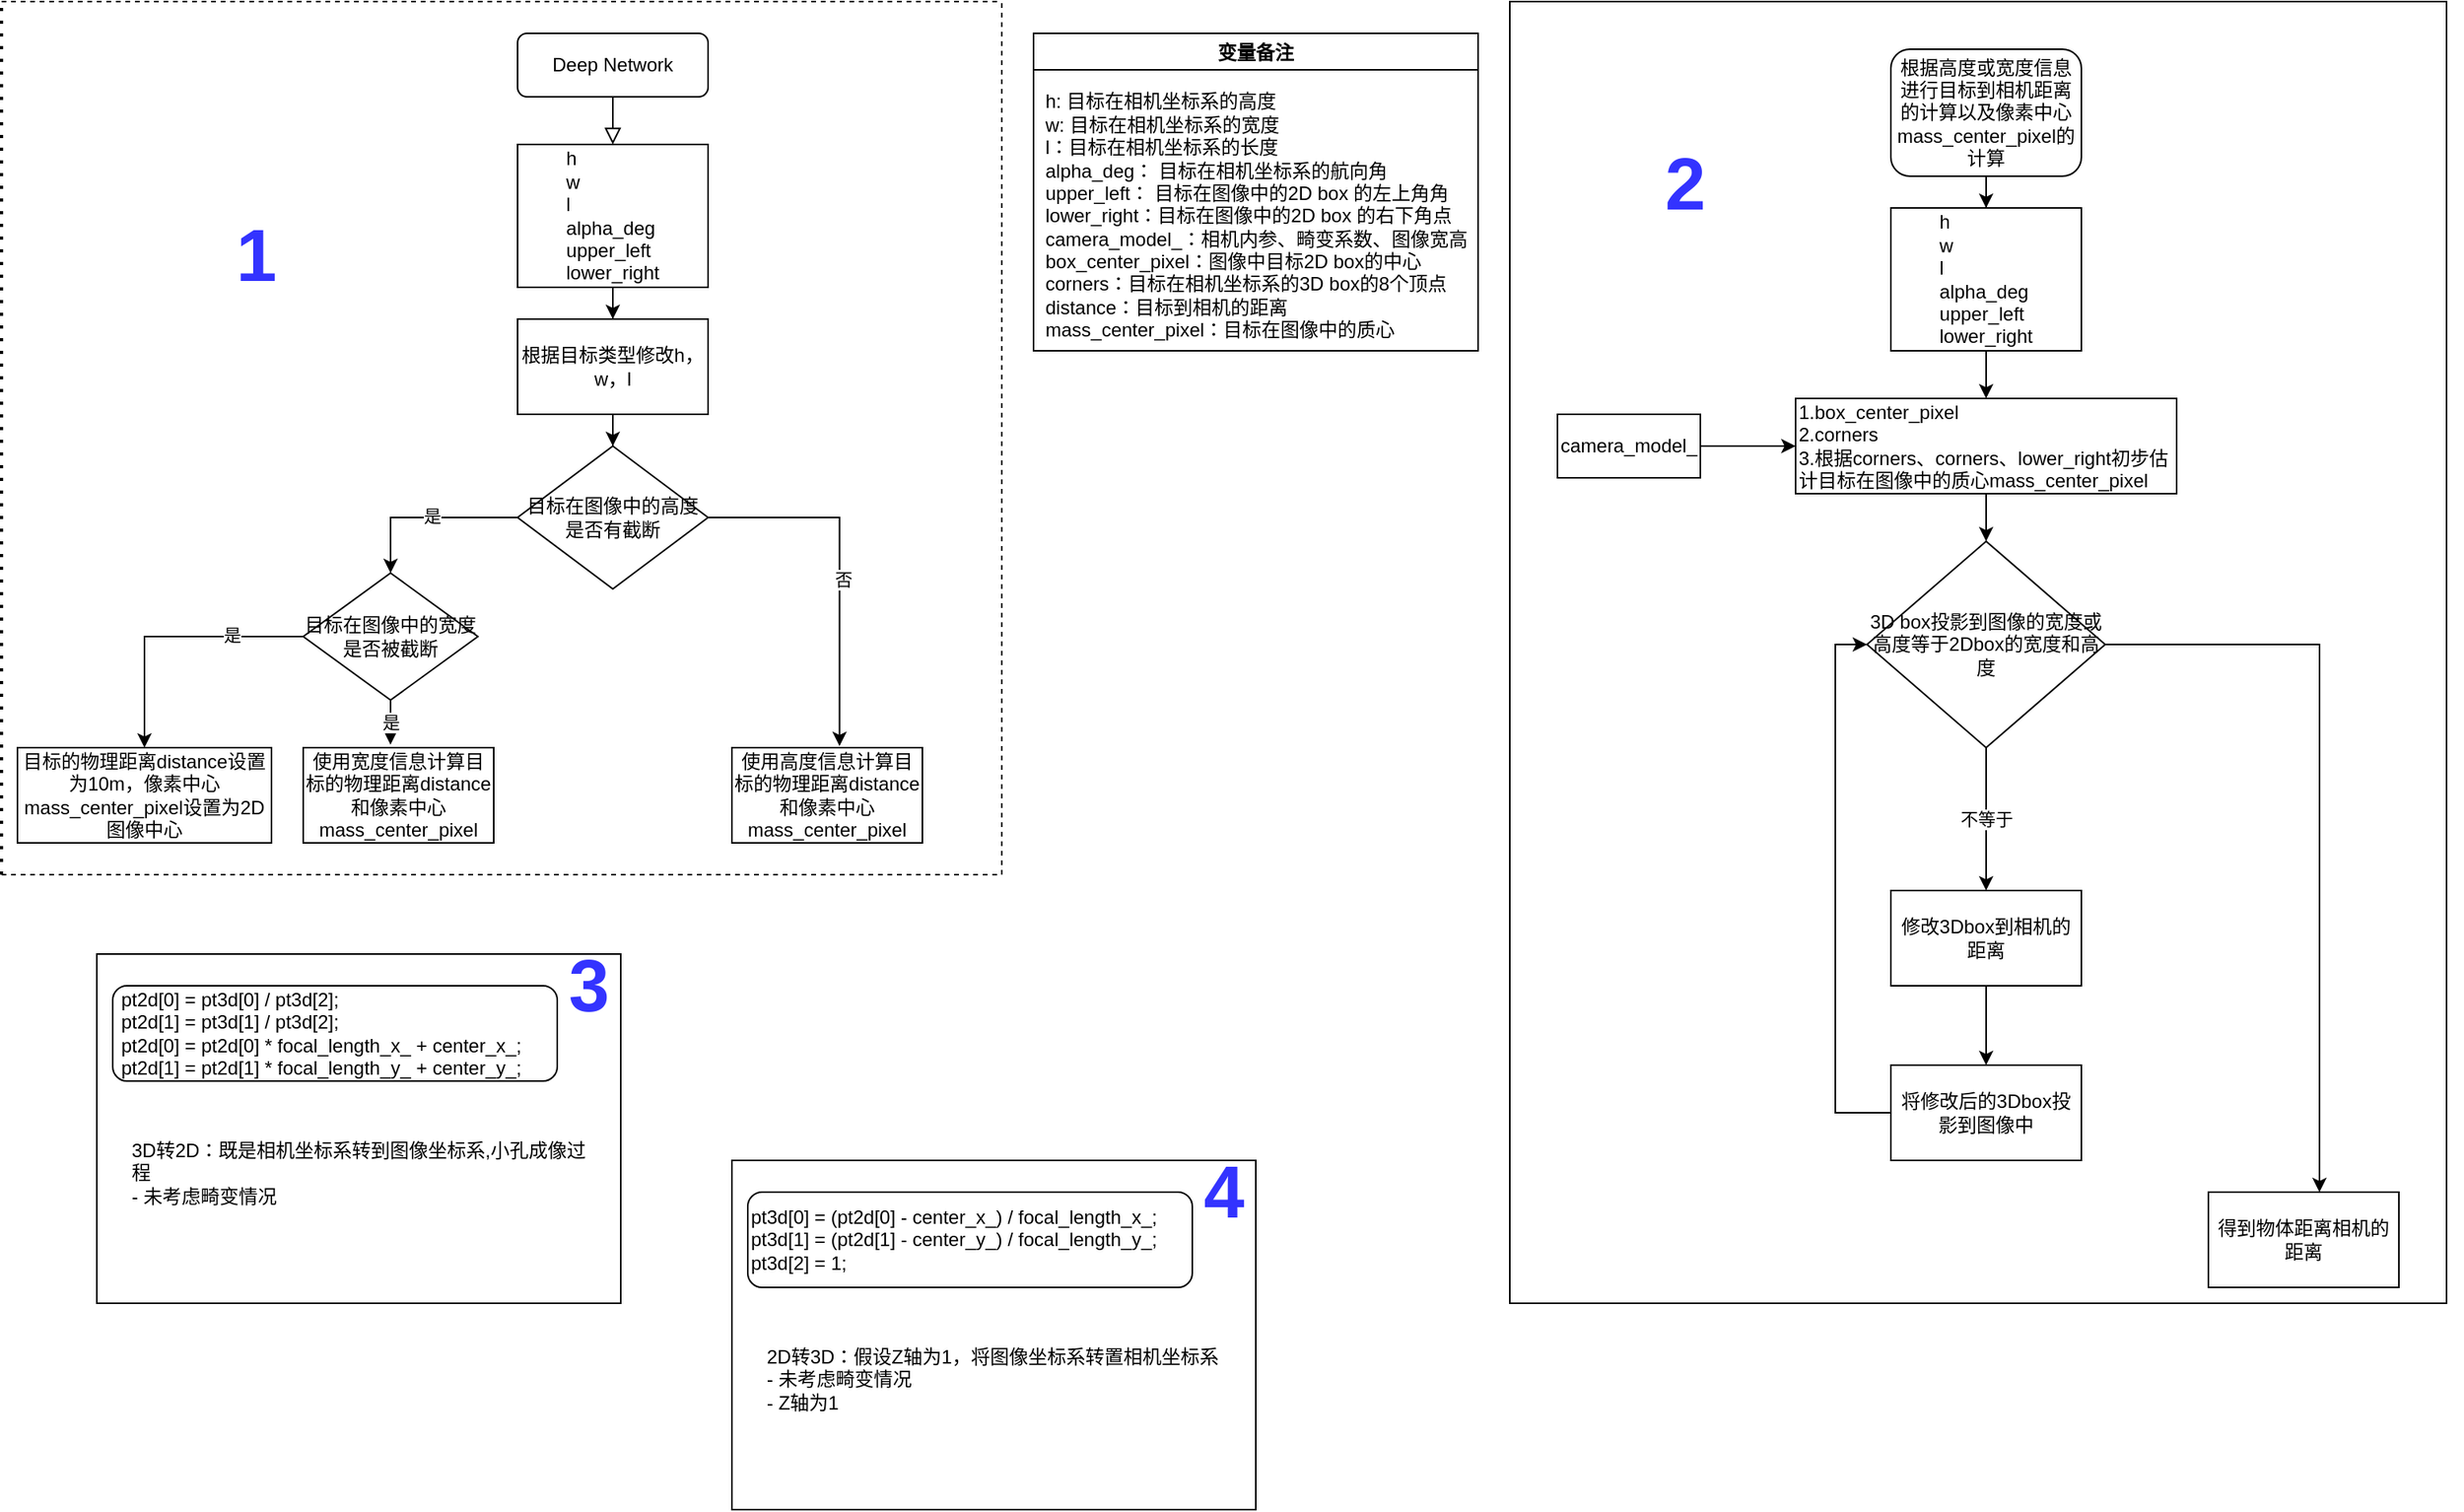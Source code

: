 <mxfile version="20.0.1" type="github" pages="2">
  <diagram id="C5RBs43oDa-KdzZeNtuy" name="Page-1">
    <mxGraphModel dx="2585" dy="1298" grid="1" gridSize="10" guides="1" tooltips="1" connect="1" arrows="1" fold="1" page="1" pageScale="1" pageWidth="827" pageHeight="1169" math="0" shadow="0">
      <root>
        <mxCell id="WIyWlLk6GJQsqaUBKTNV-0" />
        <mxCell id="WIyWlLk6GJQsqaUBKTNV-1" parent="WIyWlLk6GJQsqaUBKTNV-0" />
        <mxCell id="pVdlfNSVQghq543598hL-3" value="变量备注" style="swimlane;" parent="WIyWlLk6GJQsqaUBKTNV-1" vertex="1">
          <mxGeometry x="660" y="30" width="280" height="200" as="geometry" />
        </mxCell>
        <mxCell id="pVdlfNSVQghq543598hL-5" value="&lt;div align=&quot;left&quot;&gt;h: 目标在相机坐标系的高度&lt;br&gt;w: 目标在相机坐标系的宽度&lt;br&gt;l：目标在相机坐标系的长度&lt;br&gt;alpha_deg： 目标在相机坐标系的航向角&lt;/div&gt;&lt;div align=&quot;left&quot;&gt;upper_left： 目标在图像中的2D box 的左上角角&lt;br&gt;lower_right：目标在图像中的2D box 的右下角点&lt;br&gt;&lt;div&gt;camera_model_：相机内参、畸变系数、图像宽高&lt;/div&gt;&lt;div&gt;box_center_pixel：图像中目标2D box的中心&lt;/div&gt;&lt;div&gt;corners：目标在相机坐标系的3D box的8个顶点&lt;/div&gt;&lt;div&gt;distance：目标到相机的距离&lt;/div&gt;&lt;div&gt;mass_center_pixel：目标在图像中的质心&lt;/div&gt;&lt;/div&gt;" style="text;html=1;align=center;verticalAlign=middle;resizable=0;points=[];autosize=1;strokeColor=none;" parent="pVdlfNSVQghq543598hL-3" vertex="1">
          <mxGeometry y="35" width="280" height="160" as="geometry" />
        </mxCell>
        <mxCell id="pVdlfNSVQghq543598hL-86" value="" style="group" parent="WIyWlLk6GJQsqaUBKTNV-1" vertex="1" connectable="0">
          <mxGeometry x="10" y="10" width="630" height="550" as="geometry" />
        </mxCell>
        <mxCell id="pVdlfNSVQghq543598hL-79" value="" style="group" parent="pVdlfNSVQghq543598hL-86" vertex="1" connectable="0">
          <mxGeometry x="10" y="20" width="570" height="510" as="geometry" />
        </mxCell>
        <mxCell id="WIyWlLk6GJQsqaUBKTNV-3" value="Deep Network" style="rounded=1;whiteSpace=wrap;html=1;fontSize=12;glass=0;strokeWidth=1;shadow=0;" parent="pVdlfNSVQghq543598hL-79" vertex="1">
          <mxGeometry x="315" width="120" height="40" as="geometry" />
        </mxCell>
        <mxCell id="pVdlfNSVQghq543598hL-13" value="&lt;div align=&quot;left&quot;&gt;h&lt;br&gt;w&lt;br&gt;l&lt;br&gt;alpha_deg&lt;/div&gt;&lt;div align=&quot;left&quot;&gt;upper_left&lt;br&gt;lower_right&lt;/div&gt;" style="rounded=0;whiteSpace=wrap;html=1;" parent="pVdlfNSVQghq543598hL-79" vertex="1">
          <mxGeometry x="315" y="70" width="120" height="90" as="geometry" />
        </mxCell>
        <mxCell id="WIyWlLk6GJQsqaUBKTNV-2" value="" style="rounded=0;html=1;jettySize=auto;orthogonalLoop=1;fontSize=11;endArrow=block;endFill=0;endSize=8;strokeWidth=1;shadow=0;labelBackgroundColor=none;edgeStyle=orthogonalEdgeStyle;entryX=0.5;entryY=0;entryDx=0;entryDy=0;" parent="pVdlfNSVQghq543598hL-79" source="WIyWlLk6GJQsqaUBKTNV-3" target="pVdlfNSVQghq543598hL-13" edge="1">
          <mxGeometry relative="1" as="geometry">
            <mxPoint x="375" y="90" as="targetPoint" />
          </mxGeometry>
        </mxCell>
        <mxCell id="pVdlfNSVQghq543598hL-20" value="&lt;div&gt;目标在图像中的高度是否有截断&lt;/div&gt;" style="rhombus;whiteSpace=wrap;html=1;align=center;" parent="pVdlfNSVQghq543598hL-79" vertex="1">
          <mxGeometry x="315" y="260" width="120" height="90" as="geometry" />
        </mxCell>
        <mxCell id="pVdlfNSVQghq543598hL-24" value="使用高度信息计算目标的物理距离distance和像素中心mass_center_pixel" style="rounded=0;whiteSpace=wrap;html=1;align=center;" parent="pVdlfNSVQghq543598hL-79" vertex="1">
          <mxGeometry x="450" y="450" width="120" height="60" as="geometry" />
        </mxCell>
        <mxCell id="pVdlfNSVQghq543598hL-25" style="edgeStyle=orthogonalEdgeStyle;rounded=0;orthogonalLoop=1;jettySize=auto;html=1;entryX=0.565;entryY=-0.017;entryDx=0;entryDy=0;entryPerimeter=0;" parent="pVdlfNSVQghq543598hL-79" source="pVdlfNSVQghq543598hL-20" target="pVdlfNSVQghq543598hL-24" edge="1">
          <mxGeometry relative="1" as="geometry" />
        </mxCell>
        <mxCell id="pVdlfNSVQghq543598hL-26" value="否" style="edgeLabel;html=1;align=center;verticalAlign=middle;resizable=0;points=[];" parent="pVdlfNSVQghq543598hL-25" vertex="1" connectable="0">
          <mxGeometry x="0.071" y="2" relative="1" as="geometry">
            <mxPoint as="offset" />
          </mxGeometry>
        </mxCell>
        <mxCell id="pVdlfNSVQghq543598hL-32" value="" style="edgeStyle=orthogonalEdgeStyle;rounded=0;orthogonalLoop=1;jettySize=auto;html=1;" parent="pVdlfNSVQghq543598hL-79" source="pVdlfNSVQghq543598hL-29" target="pVdlfNSVQghq543598hL-20" edge="1">
          <mxGeometry relative="1" as="geometry" />
        </mxCell>
        <mxCell id="pVdlfNSVQghq543598hL-29" value="根据目标类型修改h，w，l" style="rounded=0;whiteSpace=wrap;html=1;align=center;" parent="pVdlfNSVQghq543598hL-79" vertex="1">
          <mxGeometry x="315" y="180" width="120" height="60" as="geometry" />
        </mxCell>
        <mxCell id="pVdlfNSVQghq543598hL-30" value="" style="edgeStyle=orthogonalEdgeStyle;rounded=0;orthogonalLoop=1;jettySize=auto;html=1;" parent="pVdlfNSVQghq543598hL-79" source="pVdlfNSVQghq543598hL-13" target="pVdlfNSVQghq543598hL-29" edge="1">
          <mxGeometry relative="1" as="geometry" />
        </mxCell>
        <mxCell id="pVdlfNSVQghq543598hL-34" value="目标在图像中的宽度是否被截断" style="rhombus;whiteSpace=wrap;html=1;align=center;" parent="pVdlfNSVQghq543598hL-79" vertex="1">
          <mxGeometry x="180" y="340" width="110" height="80" as="geometry" />
        </mxCell>
        <mxCell id="pVdlfNSVQghq543598hL-35" style="edgeStyle=orthogonalEdgeStyle;rounded=0;orthogonalLoop=1;jettySize=auto;html=1;entryX=0.5;entryY=0;entryDx=0;entryDy=0;" parent="pVdlfNSVQghq543598hL-79" source="pVdlfNSVQghq543598hL-20" target="pVdlfNSVQghq543598hL-34" edge="1">
          <mxGeometry relative="1" as="geometry" />
        </mxCell>
        <mxCell id="pVdlfNSVQghq543598hL-36" value="是" style="edgeLabel;html=1;align=center;verticalAlign=middle;resizable=0;points=[];" parent="pVdlfNSVQghq543598hL-35" vertex="1" connectable="0">
          <mxGeometry x="-0.062" y="-1" relative="1" as="geometry">
            <mxPoint as="offset" />
          </mxGeometry>
        </mxCell>
        <mxCell id="pVdlfNSVQghq543598hL-37" value="目标的物理距离distance设置为10m，像素中心mass_center_pixel设置为2D图像中心" style="rounded=0;whiteSpace=wrap;html=1;align=center;" parent="pVdlfNSVQghq543598hL-79" vertex="1">
          <mxGeometry y="450" width="160" height="60" as="geometry" />
        </mxCell>
        <mxCell id="pVdlfNSVQghq543598hL-38" style="edgeStyle=orthogonalEdgeStyle;rounded=0;orthogonalLoop=1;jettySize=auto;html=1;entryX=0.5;entryY=0;entryDx=0;entryDy=0;" parent="pVdlfNSVQghq543598hL-79" source="pVdlfNSVQghq543598hL-34" target="pVdlfNSVQghq543598hL-37" edge="1">
          <mxGeometry relative="1" as="geometry" />
        </mxCell>
        <mxCell id="pVdlfNSVQghq543598hL-40" value="是" style="edgeLabel;html=1;align=center;verticalAlign=middle;resizable=0;points=[];" parent="pVdlfNSVQghq543598hL-38" vertex="1" connectable="0">
          <mxGeometry x="-0.472" y="-1" relative="1" as="geometry">
            <mxPoint as="offset" />
          </mxGeometry>
        </mxCell>
        <mxCell id="pVdlfNSVQghq543598hL-39" value="使用宽度信息计算目标的物理距离distance和像素中心mass_center_pixel" style="rounded=0;whiteSpace=wrap;html=1;align=center;" parent="pVdlfNSVQghq543598hL-79" vertex="1">
          <mxGeometry x="180" y="450" width="120" height="60" as="geometry" />
        </mxCell>
        <mxCell id="pVdlfNSVQghq543598hL-42" value="是" style="edgeStyle=orthogonalEdgeStyle;rounded=0;orthogonalLoop=1;jettySize=auto;html=1;entryX=0.458;entryY=-0.031;entryDx=0;entryDy=0;entryPerimeter=0;" parent="pVdlfNSVQghq543598hL-79" source="pVdlfNSVQghq543598hL-34" target="pVdlfNSVQghq543598hL-39" edge="1">
          <mxGeometry relative="1" as="geometry">
            <Array as="points">
              <mxPoint x="235" y="430" />
              <mxPoint x="235" y="430" />
            </Array>
          </mxGeometry>
        </mxCell>
        <mxCell id="pVdlfNSVQghq543598hL-80" value="&lt;font style=&quot;font-size: 46px&quot; color=&quot;#3333FF&quot;&gt;&lt;b&gt;1&lt;/b&gt;&lt;/font&gt;" style="text;html=1;align=center;verticalAlign=middle;resizable=0;points=[];autosize=1;strokeColor=none;" parent="pVdlfNSVQghq543598hL-79" vertex="1">
          <mxGeometry x="130" y="125" width="40" height="30" as="geometry" />
        </mxCell>
        <mxCell id="pVdlfNSVQghq543598hL-84" value="" style="endArrow=none;dashed=1;html=1;" parent="pVdlfNSVQghq543598hL-79" edge="1">
          <mxGeometry width="50" height="50" relative="1" as="geometry">
            <mxPoint x="-10" y="-20" as="sourcePoint" />
            <mxPoint x="620" y="-20" as="targetPoint" />
          </mxGeometry>
        </mxCell>
        <mxCell id="pVdlfNSVQghq543598hL-81" value="" style="endArrow=none;dashed=1;html=1;dashPattern=1 3;strokeWidth=2;" parent="pVdlfNSVQghq543598hL-86" edge="1">
          <mxGeometry width="50" height="50" relative="1" as="geometry">
            <mxPoint y="550" as="sourcePoint" />
            <mxPoint as="targetPoint" />
          </mxGeometry>
        </mxCell>
        <mxCell id="pVdlfNSVQghq543598hL-82" value="" style="endArrow=none;dashed=1;html=1;" parent="pVdlfNSVQghq543598hL-86" edge="1">
          <mxGeometry width="50" height="50" relative="1" as="geometry">
            <mxPoint y="550" as="sourcePoint" />
            <mxPoint x="630" y="550" as="targetPoint" />
          </mxGeometry>
        </mxCell>
        <mxCell id="pVdlfNSVQghq543598hL-83" value="" style="endArrow=none;dashed=1;html=1;" parent="pVdlfNSVQghq543598hL-86" edge="1">
          <mxGeometry width="50" height="50" relative="1" as="geometry">
            <mxPoint x="630" y="550" as="sourcePoint" />
            <mxPoint x="630" as="targetPoint" />
          </mxGeometry>
        </mxCell>
        <mxCell id="pVdlfNSVQghq543598hL-118" value="" style="group" parent="WIyWlLk6GJQsqaUBKTNV-1" vertex="1" connectable="0">
          <mxGeometry x="960" y="10" width="600" height="830" as="geometry" />
        </mxCell>
        <mxCell id="pVdlfNSVQghq543598hL-116" value="" style="rounded=0;whiteSpace=wrap;html=1;align=center;" parent="pVdlfNSVQghq543598hL-118" vertex="1">
          <mxGeometry width="590" height="820" as="geometry" />
        </mxCell>
        <mxCell id="pVdlfNSVQghq543598hL-87" value="" style="group" parent="pVdlfNSVQghq543598hL-118" vertex="1" connectable="0">
          <mxGeometry x="30" y="30" width="570" height="800" as="geometry" />
        </mxCell>
        <mxCell id="pVdlfNSVQghq543598hL-44" value="根据高度或宽度信息进行目标到相机距离的计算以及像素中心mass_center_pixel的计算" style="rounded=1;whiteSpace=wrap;html=1;fontSize=12;glass=0;strokeWidth=1;shadow=0;" parent="pVdlfNSVQghq543598hL-87" vertex="1">
          <mxGeometry x="210" width="120" height="80" as="geometry" />
        </mxCell>
        <mxCell id="pVdlfNSVQghq543598hL-55" value="&lt;div&gt;camera_model_&lt;/div&gt;" style="rounded=0;whiteSpace=wrap;html=1;" parent="pVdlfNSVQghq543598hL-87" vertex="1">
          <mxGeometry y="230" width="90" height="40" as="geometry" />
        </mxCell>
        <mxCell id="pVdlfNSVQghq543598hL-56" value="&lt;div&gt;1.box_center_pixel&lt;/div&gt;&lt;div&gt;2.corners&lt;/div&gt;&lt;div&gt;3.根据corners、corners、lower_right初步估计目标在图像中的质心mass_center_pixel&lt;/div&gt;" style="rounded=0;whiteSpace=wrap;html=1;align=left;" parent="pVdlfNSVQghq543598hL-87" vertex="1">
          <mxGeometry x="150" y="220" width="240" height="60" as="geometry" />
        </mxCell>
        <mxCell id="pVdlfNSVQghq543598hL-66" value="" style="edgeStyle=orthogonalEdgeStyle;rounded=0;orthogonalLoop=1;jettySize=auto;html=1;" parent="pVdlfNSVQghq543598hL-87" source="pVdlfNSVQghq543598hL-55" target="pVdlfNSVQghq543598hL-56" edge="1">
          <mxGeometry relative="1" as="geometry" />
        </mxCell>
        <mxCell id="pVdlfNSVQghq543598hL-65" value="" style="edgeStyle=orthogonalEdgeStyle;rounded=0;orthogonalLoop=1;jettySize=auto;html=1;" parent="pVdlfNSVQghq543598hL-87" source="pVdlfNSVQghq543598hL-63" target="pVdlfNSVQghq543598hL-56" edge="1">
          <mxGeometry relative="1" as="geometry" />
        </mxCell>
        <mxCell id="pVdlfNSVQghq543598hL-63" value="&lt;div align=&quot;left&quot;&gt;h&lt;br&gt;w&lt;br&gt;l&lt;br&gt;alpha_deg&lt;/div&gt;&lt;div align=&quot;left&quot;&gt;upper_left&lt;br&gt;lower_right&lt;/div&gt;" style="rounded=0;whiteSpace=wrap;html=1;" parent="pVdlfNSVQghq543598hL-87" vertex="1">
          <mxGeometry x="210" y="100" width="120" height="90" as="geometry" />
        </mxCell>
        <mxCell id="pVdlfNSVQghq543598hL-64" value="" style="edgeStyle=orthogonalEdgeStyle;rounded=0;orthogonalLoop=1;jettySize=auto;html=1;" parent="pVdlfNSVQghq543598hL-87" source="pVdlfNSVQghq543598hL-44" target="pVdlfNSVQghq543598hL-63" edge="1">
          <mxGeometry relative="1" as="geometry" />
        </mxCell>
        <mxCell id="pVdlfNSVQghq543598hL-68" value="3D box投影到图像的宽度或高度等于2Dbox的宽度和高度" style="rhombus;whiteSpace=wrap;html=1;align=center;" parent="pVdlfNSVQghq543598hL-87" vertex="1">
          <mxGeometry x="195" y="310" width="150" height="130" as="geometry" />
        </mxCell>
        <mxCell id="pVdlfNSVQghq543598hL-69" value="" style="edgeStyle=orthogonalEdgeStyle;rounded=0;orthogonalLoop=1;jettySize=auto;html=1;" parent="pVdlfNSVQghq543598hL-87" source="pVdlfNSVQghq543598hL-56" target="pVdlfNSVQghq543598hL-68" edge="1">
          <mxGeometry relative="1" as="geometry" />
        </mxCell>
        <mxCell id="pVdlfNSVQghq543598hL-78" style="edgeStyle=orthogonalEdgeStyle;rounded=0;orthogonalLoop=1;jettySize=auto;html=1;entryX=0;entryY=0.5;entryDx=0;entryDy=0;" parent="pVdlfNSVQghq543598hL-87" source="pVdlfNSVQghq543598hL-70" target="pVdlfNSVQghq543598hL-68" edge="1">
          <mxGeometry relative="1" as="geometry">
            <Array as="points">
              <mxPoint x="175" y="670" />
              <mxPoint x="175" y="375" />
            </Array>
          </mxGeometry>
        </mxCell>
        <mxCell id="pVdlfNSVQghq543598hL-70" value="将修改后的3Dbox投影到图像中" style="rounded=0;whiteSpace=wrap;html=1;align=center;" parent="pVdlfNSVQghq543598hL-87" vertex="1">
          <mxGeometry x="210" y="640" width="120" height="60" as="geometry" />
        </mxCell>
        <mxCell id="pVdlfNSVQghq543598hL-74" value="" style="edgeStyle=orthogonalEdgeStyle;rounded=0;orthogonalLoop=1;jettySize=auto;html=1;" parent="pVdlfNSVQghq543598hL-87" source="pVdlfNSVQghq543598hL-72" target="pVdlfNSVQghq543598hL-70" edge="1">
          <mxGeometry relative="1" as="geometry">
            <Array as="points">
              <mxPoint x="270" y="620" />
              <mxPoint x="270" y="620" />
            </Array>
          </mxGeometry>
        </mxCell>
        <mxCell id="pVdlfNSVQghq543598hL-72" value="修改3Dbox到相机的距离" style="rounded=0;whiteSpace=wrap;html=1;align=center;" parent="pVdlfNSVQghq543598hL-87" vertex="1">
          <mxGeometry x="210" y="530" width="120" height="60" as="geometry" />
        </mxCell>
        <mxCell id="pVdlfNSVQghq543598hL-73" value="不等于" style="edgeStyle=orthogonalEdgeStyle;rounded=0;orthogonalLoop=1;jettySize=auto;html=1;" parent="pVdlfNSVQghq543598hL-87" source="pVdlfNSVQghq543598hL-68" target="pVdlfNSVQghq543598hL-72" edge="1">
          <mxGeometry relative="1" as="geometry" />
        </mxCell>
        <mxCell id="pVdlfNSVQghq543598hL-76" value="得到物体距离相机的距离" style="rounded=0;whiteSpace=wrap;html=1;align=center;" parent="pVdlfNSVQghq543598hL-87" vertex="1">
          <mxGeometry x="410" y="720" width="120" height="60" as="geometry" />
        </mxCell>
        <mxCell id="pVdlfNSVQghq543598hL-77" style="edgeStyle=orthogonalEdgeStyle;rounded=0;orthogonalLoop=1;jettySize=auto;html=1;exitX=1;exitY=0.5;exitDx=0;exitDy=0;entryX=0.583;entryY=0;entryDx=0;entryDy=0;entryPerimeter=0;" parent="pVdlfNSVQghq543598hL-87" source="pVdlfNSVQghq543598hL-68" target="pVdlfNSVQghq543598hL-76" edge="1">
          <mxGeometry relative="1" as="geometry" />
        </mxCell>
        <mxCell id="pVdlfNSVQghq543598hL-114" value="&lt;font style=&quot;font-size: 46px&quot; color=&quot;#3333FF&quot;&gt;&lt;b&gt;2&lt;/b&gt;&lt;/font&gt;" style="text;html=1;align=center;verticalAlign=middle;resizable=0;points=[];autosize=1;strokeColor=none;" parent="pVdlfNSVQghq543598hL-87" vertex="1">
          <mxGeometry x="60" y="70" width="40" height="30" as="geometry" />
        </mxCell>
        <mxCell id="pVdlfNSVQghq543598hL-122" value="" style="group" parent="WIyWlLk6GJQsqaUBKTNV-1" vertex="1" connectable="0">
          <mxGeometry x="70" y="610" width="330" height="220" as="geometry" />
        </mxCell>
        <mxCell id="pVdlfNSVQghq543598hL-121" value="" style="rounded=0;whiteSpace=wrap;html=1;align=left;" parent="pVdlfNSVQghq543598hL-122" vertex="1">
          <mxGeometry width="330" height="220" as="geometry" />
        </mxCell>
        <mxCell id="pVdlfNSVQghq543598hL-120" value="&amp;nbsp;pt2d[0] = pt3d[0] / pt3d[2];&lt;br&gt;&lt;div&gt;&amp;nbsp;pt2d[1] = pt3d[1] / pt3d[2];&lt;/div&gt;&lt;div&gt;&amp;nbsp;pt2d[0] = pt2d[0] * focal_length_x_ + center_x_;&lt;br&gt;&amp;nbsp;pt2d[1]  = pt2d[1] * focal_length_y_ + center_y_;&lt;br&gt;&lt;/div&gt;" style="rounded=1;whiteSpace=wrap;html=1;align=left;" parent="pVdlfNSVQghq543598hL-122" vertex="1">
          <mxGeometry x="10" y="20" width="280" height="60" as="geometry" />
        </mxCell>
        <mxCell id="pVdlfNSVQghq543598hL-123" value="&lt;div align=&quot;left&quot;&gt;3D转2D：既是相机坐标系转到图像坐标系,小孔成像过程&lt;/div&gt;&lt;div align=&quot;left&quot;&gt;- 未考虑畸变情况&lt;br&gt;&lt;/div&gt;&lt;div align=&quot;left&quot;&gt;&lt;br&gt;&lt;/div&gt;" style="text;html=1;strokeColor=none;fillColor=none;align=left;verticalAlign=middle;whiteSpace=wrap;rounded=0;" parent="pVdlfNSVQghq543598hL-122" vertex="1">
          <mxGeometry x="20" y="110" width="300" height="70" as="geometry" />
        </mxCell>
        <mxCell id="pVdlfNSVQghq543598hL-124" value="&lt;font style=&quot;font-size: 46px&quot; color=&quot;#3333FF&quot;&gt;&lt;b&gt;3&lt;/b&gt;&lt;/font&gt;" style="text;html=1;strokeColor=none;fillColor=none;align=center;verticalAlign=middle;whiteSpace=wrap;rounded=0;" parent="pVdlfNSVQghq543598hL-122" vertex="1">
          <mxGeometry x="290" y="10" width="40" height="20" as="geometry" />
        </mxCell>
        <mxCell id="pVdlfNSVQghq543598hL-125" value="" style="group" parent="WIyWlLk6GJQsqaUBKTNV-1" vertex="1" connectable="0">
          <mxGeometry x="470" y="740" width="330" height="220" as="geometry" />
        </mxCell>
        <mxCell id="pVdlfNSVQghq543598hL-126" value="" style="rounded=0;whiteSpace=wrap;html=1;align=left;" parent="pVdlfNSVQghq543598hL-125" vertex="1">
          <mxGeometry width="330" height="220" as="geometry" />
        </mxCell>
        <mxCell id="pVdlfNSVQghq543598hL-127" value="pt3d[0] = (pt2d[0] - center_x_) / focal_length_x_;&lt;br&gt;&lt;div&gt;pt3d[1] = (pt2d[1] - center_y_) / focal_length_y_;&lt;/div&gt;&lt;div&gt;pt3d[2] = 1;&lt;br&gt;&lt;/div&gt;" style="rounded=1;whiteSpace=wrap;html=1;align=left;" parent="pVdlfNSVQghq543598hL-125" vertex="1">
          <mxGeometry x="10" y="20" width="280" height="60" as="geometry" />
        </mxCell>
        <mxCell id="pVdlfNSVQghq543598hL-128" value="&lt;div align=&quot;left&quot;&gt;2D转3D：假设Z轴为1，将图像坐标系转置相机坐标系&lt;/div&gt;&lt;div align=&quot;left&quot;&gt;- 未考虑畸变情况&lt;/div&gt;&lt;div align=&quot;left&quot;&gt;- Z轴为1&lt;br&gt;&lt;/div&gt;&lt;div align=&quot;left&quot;&gt;&lt;br&gt;&lt;/div&gt;" style="text;html=1;strokeColor=none;fillColor=none;align=left;verticalAlign=middle;whiteSpace=wrap;rounded=0;" parent="pVdlfNSVQghq543598hL-125" vertex="1">
          <mxGeometry x="20" y="110" width="300" height="70" as="geometry" />
        </mxCell>
        <mxCell id="pVdlfNSVQghq543598hL-129" value="&lt;font style=&quot;font-size: 46px&quot; color=&quot;#3333FF&quot;&gt;&lt;b&gt;4&lt;/b&gt;&lt;/font&gt;" style="text;html=1;strokeColor=none;fillColor=none;align=center;verticalAlign=middle;whiteSpace=wrap;rounded=0;" parent="pVdlfNSVQghq543598hL-125" vertex="1">
          <mxGeometry x="290" y="10" width="40" height="20" as="geometry" />
        </mxCell>
      </root>
    </mxGraphModel>
  </diagram>
  <diagram id="nQkH-CrOsasp9GFXLlY7" name="第 2 页">
    <mxGraphModel dx="1808" dy="1661" grid="1" gridSize="10" guides="1" tooltips="1" connect="1" arrows="1" fold="1" page="1" pageScale="1" pageWidth="827" pageHeight="1169" math="0" shadow="0">
      <root>
        <mxCell id="0" />
        <mxCell id="1" parent="0" />
        <mxCell id="4qVyWYOQ_H-MjT7jH4a1-28" style="edgeStyle=orthogonalEdgeStyle;rounded=0;orthogonalLoop=1;jettySize=auto;html=1;" edge="1" parent="1" source="4qVyWYOQ_H-MjT7jH4a1-18" target="4qVyWYOQ_H-MjT7jH4a1-27">
          <mxGeometry relative="1" as="geometry" />
        </mxCell>
        <mxCell id="4qVyWYOQ_H-MjT7jH4a1-18" value="" style="rounded=0;whiteSpace=wrap;html=1;" vertex="1" parent="1">
          <mxGeometry x="590.5" y="2260" width="379" height="220" as="geometry" />
        </mxCell>
        <mxCell id="ZLj0fXw2Sk4aRiUQEcRr-33" style="edgeStyle=orthogonalEdgeStyle;rounded=0;orthogonalLoop=1;jettySize=auto;html=1;entryX=0.5;entryY=0;entryDx=0;entryDy=0;" parent="1" source="ZLj0fXw2Sk4aRiUQEcRr-27" target="ZLj0fXw2Sk4aRiUQEcRr-32" edge="1">
          <mxGeometry relative="1" as="geometry" />
        </mxCell>
        <mxCell id="ZLj0fXw2Sk4aRiUQEcRr-27" value="" style="rounded=0;whiteSpace=wrap;html=1;" parent="1" vertex="1">
          <mxGeometry x="-720" y="1770" width="540" height="400" as="geometry" />
        </mxCell>
        <mxCell id="Pkdxxxdbt_dBAfZ66-lr-5" style="edgeStyle=orthogonalEdgeStyle;rounded=0;orthogonalLoop=1;jettySize=auto;html=1;entryX=0.5;entryY=0;entryDx=0;entryDy=0;" parent="1" source="Pkdxxxdbt_dBAfZ66-lr-1" target="Pkdxxxdbt_dBAfZ66-lr-4" edge="1">
          <mxGeometry relative="1" as="geometry" />
        </mxCell>
        <mxCell id="Pkdxxxdbt_dBAfZ66-lr-1" value="Fusion" style="rounded=0;whiteSpace=wrap;html=1;" parent="1" vertex="1">
          <mxGeometry y="40" width="120" height="60" as="geometry" />
        </mxCell>
        <mxCell id="Pkdxxxdbt_dBAfZ66-lr-9" style="edgeStyle=orthogonalEdgeStyle;rounded=0;orthogonalLoop=1;jettySize=auto;html=1;entryX=0.5;entryY=0;entryDx=0;entryDy=0;" parent="1" source="Pkdxxxdbt_dBAfZ66-lr-2" target="Pkdxxxdbt_dBAfZ66-lr-8" edge="1">
          <mxGeometry relative="1" as="geometry" />
        </mxCell>
        <mxCell id="Pkdxxxdbt_dBAfZ66-lr-2" value="1. 保存数据帧" style="rounded=0;whiteSpace=wrap;html=1;" parent="1" vertex="1">
          <mxGeometry y="200" width="120" height="60" as="geometry" />
        </mxCell>
        <mxCell id="Pkdxxxdbt_dBAfZ66-lr-6" style="edgeStyle=orthogonalEdgeStyle;rounded=0;orthogonalLoop=1;jettySize=auto;html=1;entryX=0.5;entryY=0;entryDx=0;entryDy=0;" parent="1" source="Pkdxxxdbt_dBAfZ66-lr-4" target="Pkdxxxdbt_dBAfZ66-lr-2" edge="1">
          <mxGeometry relative="1" as="geometry" />
        </mxCell>
        <mxCell id="Pkdxxxdbt_dBAfZ66-lr-10" style="edgeStyle=orthogonalEdgeStyle;rounded=0;orthogonalLoop=1;jettySize=auto;html=1;entryX=1;entryY=0.5;entryDx=0;entryDy=0;" parent="1" source="Pkdxxxdbt_dBAfZ66-lr-4" target="Pkdxxxdbt_dBAfZ66-lr-8" edge="1">
          <mxGeometry relative="1" as="geometry">
            <Array as="points">
              <mxPoint x="160" y="150" />
              <mxPoint x="160" y="305" />
            </Array>
          </mxGeometry>
        </mxCell>
        <mxCell id="Pkdxxxdbt_dBAfZ66-lr-4" value="33ms定时器" style="rounded=0;whiteSpace=wrap;html=1;" parent="1" vertex="1">
          <mxGeometry y="120" width="120" height="60" as="geometry" />
        </mxCell>
        <mxCell id="Pkdxxxdbt_dBAfZ66-lr-11" style="edgeStyle=orthogonalEdgeStyle;rounded=0;orthogonalLoop=1;jettySize=auto;html=1;" parent="1" source="Pkdxxxdbt_dBAfZ66-lr-8" edge="1">
          <mxGeometry relative="1" as="geometry">
            <mxPoint y="230" as="targetPoint" />
            <Array as="points">
              <mxPoint x="-40" y="305" />
              <mxPoint x="-40" y="230" />
            </Array>
          </mxGeometry>
        </mxCell>
        <mxCell id="Pkdxxxdbt_dBAfZ66-lr-12" value="N" style="edgeLabel;html=1;align=center;verticalAlign=middle;resizable=0;points=[];" parent="Pkdxxxdbt_dBAfZ66-lr-11" vertex="1" connectable="0">
          <mxGeometry x="0.051" relative="1" as="geometry">
            <mxPoint as="offset" />
          </mxGeometry>
        </mxCell>
        <mxCell id="Pkdxxxdbt_dBAfZ66-lr-25" style="edgeStyle=orthogonalEdgeStyle;rounded=0;orthogonalLoop=1;jettySize=auto;html=1;entryX=0.5;entryY=0;entryDx=0;entryDy=0;" parent="1" source="Pkdxxxdbt_dBAfZ66-lr-8" target="Pkdxxxdbt_dBAfZ66-lr-13" edge="1">
          <mxGeometry relative="1" as="geometry" />
        </mxCell>
        <mxCell id="Pkdxxxdbt_dBAfZ66-lr-26" value="Y" style="edgeLabel;html=1;align=center;verticalAlign=middle;resizable=0;points=[];" parent="Pkdxxxdbt_dBAfZ66-lr-25" vertex="1" connectable="0">
          <mxGeometry x="-0.231" y="-1" relative="1" as="geometry">
            <mxPoint as="offset" />
          </mxGeometry>
        </mxCell>
        <mxCell id="Pkdxxxdbt_dBAfZ66-lr-8" value="时间到?" style="rhombus;whiteSpace=wrap;html=1;" parent="1" vertex="1">
          <mxGeometry x="20" y="280" width="80" height="50" as="geometry" />
        </mxCell>
        <mxCell id="Pkdxxxdbt_dBAfZ66-lr-27" style="edgeStyle=orthogonalEdgeStyle;rounded=0;orthogonalLoop=1;jettySize=auto;html=1;entryX=0.5;entryY=0;entryDx=0;entryDy=0;" parent="1" source="Pkdxxxdbt_dBAfZ66-lr-13" target="Pkdxxxdbt_dBAfZ66-lr-14" edge="1">
          <mxGeometry relative="1" as="geometry" />
        </mxCell>
        <mxCell id="Pkdxxxdbt_dBAfZ66-lr-13" value="2. 查询所有传感器最新的一帧" style="rounded=0;whiteSpace=wrap;html=1;" parent="1" vertex="1">
          <mxGeometry y="370" width="120" height="60" as="geometry" />
        </mxCell>
        <mxCell id="Pkdxxxdbt_dBAfZ66-lr-18" style="edgeStyle=orthogonalEdgeStyle;rounded=0;orthogonalLoop=1;jettySize=auto;html=1;entryX=0;entryY=0.5;entryDx=0;entryDy=0;" parent="1" source="Pkdxxxdbt_dBAfZ66-lr-14" target="Pkdxxxdbt_dBAfZ66-lr-15" edge="1">
          <mxGeometry relative="1" as="geometry" />
        </mxCell>
        <mxCell id="Pkdxxxdbt_dBAfZ66-lr-19" style="edgeStyle=orthogonalEdgeStyle;rounded=0;orthogonalLoop=1;jettySize=auto;html=1;entryX=0;entryY=0.5;entryDx=0;entryDy=0;" parent="1" source="Pkdxxxdbt_dBAfZ66-lr-14" target="Pkdxxxdbt_dBAfZ66-lr-16" edge="1">
          <mxGeometry relative="1" as="geometry" />
        </mxCell>
        <mxCell id="Pkdxxxdbt_dBAfZ66-lr-20" style="edgeStyle=orthogonalEdgeStyle;rounded=0;orthogonalLoop=1;jettySize=auto;html=1;entryX=0;entryY=0.5;entryDx=0;entryDy=0;" parent="1" source="Pkdxxxdbt_dBAfZ66-lr-14" target="Pkdxxxdbt_dBAfZ66-lr-17" edge="1">
          <mxGeometry relative="1" as="geometry" />
        </mxCell>
        <mxCell id="Pkdxxxdbt_dBAfZ66-lr-23" style="edgeStyle=orthogonalEdgeStyle;rounded=0;orthogonalLoop=1;jettySize=auto;html=1;entryX=0.5;entryY=0;entryDx=0;entryDy=0;" parent="1" source="Pkdxxxdbt_dBAfZ66-lr-14" target="Pkdxxxdbt_dBAfZ66-lr-21" edge="1">
          <mxGeometry relative="1" as="geometry" />
        </mxCell>
        <mxCell id="Pkdxxxdbt_dBAfZ66-lr-14" value="3. 帧目标融合" style="rounded=0;whiteSpace=wrap;html=1;" parent="1" vertex="1">
          <mxGeometry y="480" width="120" height="60" as="geometry" />
        </mxCell>
        <mxCell id="9wiKYSSof15RRI5ela-5-1" style="edgeStyle=orthogonalEdgeStyle;rounded=0;orthogonalLoop=1;jettySize=auto;html=1;entryX=0;entryY=0.5;entryDx=0;entryDy=0;" parent="1" source="Pkdxxxdbt_dBAfZ66-lr-15" target="Pkdxxxdbt_dBAfZ66-lr-28" edge="1">
          <mxGeometry relative="1" as="geometry" />
        </mxCell>
        <mxCell id="Pkdxxxdbt_dBAfZ66-lr-15" value="3.1 前景融合" style="rounded=0;whiteSpace=wrap;html=1;" parent="1" vertex="1">
          <mxGeometry x="180" y="410" width="120" height="60" as="geometry" />
        </mxCell>
        <mxCell id="Pkdxxxdbt_dBAfZ66-lr-16" value="3.2 背景融合" style="rounded=0;whiteSpace=wrap;html=1;" parent="1" vertex="1">
          <mxGeometry x="180" y="480" width="120" height="60" as="geometry" />
        </mxCell>
        <mxCell id="Pkdxxxdbt_dBAfZ66-lr-17" value="3.3 删除丢失的航迹" style="rounded=0;whiteSpace=wrap;html=1;" parent="1" vertex="1">
          <mxGeometry x="180" y="550" width="120" height="60" as="geometry" />
        </mxCell>
        <mxCell id="Pkdxxxdbt_dBAfZ66-lr-24" style="edgeStyle=orthogonalEdgeStyle;rounded=0;orthogonalLoop=1;jettySize=auto;html=1;" parent="1" source="Pkdxxxdbt_dBAfZ66-lr-21" target="Pkdxxxdbt_dBAfZ66-lr-22" edge="1">
          <mxGeometry relative="1" as="geometry" />
        </mxCell>
        <mxCell id="Pkdxxxdbt_dBAfZ66-lr-21" value="4. 过滤并发布最新的融合结果" style="rounded=0;whiteSpace=wrap;html=1;" parent="1" vertex="1">
          <mxGeometry y="590" width="120" height="60" as="geometry" />
        </mxCell>
        <mxCell id="Pkdxxxdbt_dBAfZ66-lr-22" value="结束" style="rounded=1;whiteSpace=wrap;html=1;" parent="1" vertex="1">
          <mxGeometry y="700" width="120" height="60" as="geometry" />
        </mxCell>
        <mxCell id="Pkdxxxdbt_dBAfZ66-lr-39" style="edgeStyle=orthogonalEdgeStyle;rounded=0;orthogonalLoop=1;jettySize=auto;html=1;entryX=-0.004;entryY=0.436;entryDx=0;entryDy=0;entryPerimeter=0;jumpStyle=arc;" parent="1" source="Pkdxxxdbt_dBAfZ66-lr-28" target="Pkdxxxdbt_dBAfZ66-lr-33" edge="1">
          <mxGeometry relative="1" as="geometry">
            <Array as="points">
              <mxPoint x="680" y="150" />
              <mxPoint x="680" y="36" />
            </Array>
          </mxGeometry>
        </mxCell>
        <mxCell id="9wiKYSSof15RRI5ela-5-2" style="edgeStyle=orthogonalEdgeStyle;rounded=0;orthogonalLoop=1;jettySize=auto;html=1;entryX=0.5;entryY=0;entryDx=0;entryDy=0;" parent="1" source="Pkdxxxdbt_dBAfZ66-lr-28" target="Pkdxxxdbt_dBAfZ66-lr-29" edge="1">
          <mxGeometry relative="1" as="geometry" />
        </mxCell>
        <mxCell id="Pkdxxxdbt_dBAfZ66-lr-28" value="1. 关联匹配" style="rounded=0;whiteSpace=wrap;html=1;" parent="1" vertex="1">
          <mxGeometry x="440" y="120" width="120" height="60" as="geometry" />
        </mxCell>
        <mxCell id="9wiKYSSof15RRI5ela-5-3" style="edgeStyle=orthogonalEdgeStyle;rounded=0;orthogonalLoop=1;jettySize=auto;html=1;entryX=0.5;entryY=0;entryDx=0;entryDy=0;" parent="1" source="Pkdxxxdbt_dBAfZ66-lr-29" target="Pkdxxxdbt_dBAfZ66-lr-30" edge="1">
          <mxGeometry relative="1" as="geometry" />
        </mxCell>
        <mxCell id="9wiKYSSof15RRI5ela-5-12" style="edgeStyle=orthogonalEdgeStyle;rounded=0;orthogonalLoop=1;jettySize=auto;html=1;jumpStyle=arc;entryX=0.5;entryY=0;entryDx=0;entryDy=0;" parent="1" source="Pkdxxxdbt_dBAfZ66-lr-29" target="Pkdxxxdbt_dBAfZ66-lr-65" edge="1">
          <mxGeometry relative="1" as="geometry">
            <mxPoint x="1490" as="targetPoint" />
            <Array as="points">
              <mxPoint x="660" y="250" />
              <mxPoint x="660" y="-60" />
              <mxPoint x="1505" y="-60" />
            </Array>
          </mxGeometry>
        </mxCell>
        <mxCell id="Pkdxxxdbt_dBAfZ66-lr-29" value="2. 更新匹配的航迹" style="rounded=0;whiteSpace=wrap;html=1;" parent="1" vertex="1">
          <mxGeometry x="440" y="220" width="120" height="60" as="geometry" />
        </mxCell>
        <mxCell id="9wiKYSSof15RRI5ela-5-4" style="edgeStyle=orthogonalEdgeStyle;rounded=0;orthogonalLoop=1;jettySize=auto;html=1;entryX=0.5;entryY=0;entryDx=0;entryDy=0;" parent="1" source="Pkdxxxdbt_dBAfZ66-lr-30" target="Pkdxxxdbt_dBAfZ66-lr-31" edge="1">
          <mxGeometry relative="1" as="geometry" />
        </mxCell>
        <mxCell id="9wiKYSSof15RRI5ela-5-13" style="edgeStyle=orthogonalEdgeStyle;rounded=0;orthogonalLoop=1;jettySize=auto;html=1;jumpStyle=arc;entryX=0.5;entryY=0;entryDx=0;entryDy=0;" parent="1" source="Pkdxxxdbt_dBAfZ66-lr-30" target="Pkdxxxdbt_dBAfZ66-lr-65" edge="1">
          <mxGeometry relative="1" as="geometry">
            <mxPoint x="1660" y="110" as="targetPoint" />
            <Array as="points">
              <mxPoint x="640" y="340" />
              <mxPoint x="640" y="-90" />
              <mxPoint x="1505" y="-90" />
            </Array>
          </mxGeometry>
        </mxCell>
        <mxCell id="Pkdxxxdbt_dBAfZ66-lr-30" value="3. 更新未匹配的航迹" style="rounded=0;whiteSpace=wrap;html=1;" parent="1" vertex="1">
          <mxGeometry x="440" y="310" width="120" height="60" as="geometry" />
        </mxCell>
        <mxCell id="9wiKYSSof15RRI5ela-5-5" style="edgeStyle=orthogonalEdgeStyle;rounded=0;orthogonalLoop=1;jettySize=auto;html=1;entryX=0.5;entryY=0;entryDx=0;entryDy=0;" parent="1" source="Pkdxxxdbt_dBAfZ66-lr-31" target="Pkdxxxdbt_dBAfZ66-lr-32" edge="1">
          <mxGeometry relative="1" as="geometry" />
        </mxCell>
        <mxCell id="Pkdxxxdbt_dBAfZ66-lr-31" value="4. 创建新的航迹" style="rounded=0;whiteSpace=wrap;html=1;" parent="1" vertex="1">
          <mxGeometry x="440" y="410" width="120" height="60" as="geometry" />
        </mxCell>
        <mxCell id="Pkdxxxdbt_dBAfZ66-lr-32" value="返回" style="rounded=1;whiteSpace=wrap;html=1;" parent="1" vertex="1">
          <mxGeometry x="440" y="550" width="120" height="60" as="geometry" />
        </mxCell>
        <mxCell id="Pkdxxxdbt_dBAfZ66-lr-37" style="edgeStyle=orthogonalEdgeStyle;rounded=0;orthogonalLoop=1;jettySize=auto;html=1;entryX=0.5;entryY=0;entryDx=0;entryDy=0;" parent="1" source="Pkdxxxdbt_dBAfZ66-lr-33" target="Pkdxxxdbt_dBAfZ66-lr-34" edge="1">
          <mxGeometry relative="1" as="geometry" />
        </mxCell>
        <mxCell id="Pkdxxxdbt_dBAfZ66-lr-38" style="edgeStyle=orthogonalEdgeStyle;rounded=0;orthogonalLoop=1;jettySize=auto;html=1;entryX=0.5;entryY=0;entryDx=0;entryDy=0;" parent="1" source="Pkdxxxdbt_dBAfZ66-lr-33" target="Pkdxxxdbt_dBAfZ66-lr-35" edge="1">
          <mxGeometry relative="1" as="geometry" />
        </mxCell>
        <mxCell id="Pkdxxxdbt_dBAfZ66-lr-33" value="&amp;nbsp;关联匹配" style="rounded=0;whiteSpace=wrap;html=1;" parent="1" vertex="1">
          <mxGeometry x="877" y="10" width="120" height="60" as="geometry" />
        </mxCell>
        <mxCell id="Pkdxxxdbt_dBAfZ66-lr-84" style="edgeStyle=orthogonalEdgeStyle;rounded=0;orthogonalLoop=1;jettySize=auto;html=1;entryX=0.5;entryY=0;entryDx=0;entryDy=0;jumpStyle=arc;" parent="1" source="Pkdxxxdbt_dBAfZ66-lr-34" target="Pkdxxxdbt_dBAfZ66-lr-40" edge="1">
          <mxGeometry relative="1" as="geometry" />
        </mxCell>
        <mxCell id="Pkdxxxdbt_dBAfZ66-lr-34" value="航迹" style="rounded=0;whiteSpace=wrap;html=1;" parent="1" vertex="1">
          <mxGeometry x="780" y="120" width="120" height="60" as="geometry" />
        </mxCell>
        <mxCell id="Pkdxxxdbt_dBAfZ66-lr-85" style="edgeStyle=orthogonalEdgeStyle;rounded=0;orthogonalLoop=1;jettySize=auto;html=1;exitX=0.5;exitY=1;exitDx=0;exitDy=0;entryX=0.5;entryY=0;entryDx=0;entryDy=0;jumpStyle=arc;" parent="1" source="Pkdxxxdbt_dBAfZ66-lr-35" target="Pkdxxxdbt_dBAfZ66-lr-40" edge="1">
          <mxGeometry relative="1" as="geometry">
            <mxPoint x="940" y="210" as="targetPoint" />
          </mxGeometry>
        </mxCell>
        <mxCell id="Pkdxxxdbt_dBAfZ66-lr-35" value="观测" style="rounded=0;whiteSpace=wrap;html=1;" parent="1" vertex="1">
          <mxGeometry x="960" y="120" width="120" height="60" as="geometry" />
        </mxCell>
        <mxCell id="Pkdxxxdbt_dBAfZ66-lr-86" style="edgeStyle=orthogonalEdgeStyle;rounded=0;jumpStyle=arc;orthogonalLoop=1;jettySize=auto;html=1;entryX=0.5;entryY=0;entryDx=0;entryDy=0;" parent="1" target="Pkdxxxdbt_dBAfZ66-lr-72" edge="1">
          <mxGeometry relative="1" as="geometry">
            <mxPoint x="937" y="280" as="sourcePoint" />
            <Array as="points">
              <mxPoint x="937" y="290" />
              <mxPoint x="787" y="290" />
            </Array>
          </mxGeometry>
        </mxCell>
        <mxCell id="Pkdxxxdbt_dBAfZ66-lr-87" style="edgeStyle=orthogonalEdgeStyle;rounded=0;jumpStyle=arc;orthogonalLoop=1;jettySize=auto;html=1;entryX=0.5;entryY=0;entryDx=0;entryDy=0;" parent="1" source="Pkdxxxdbt_dBAfZ66-lr-40" target="Pkdxxxdbt_dBAfZ66-lr-73" edge="1">
          <mxGeometry relative="1" as="geometry" />
        </mxCell>
        <mxCell id="Pkdxxxdbt_dBAfZ66-lr-88" style="edgeStyle=orthogonalEdgeStyle;rounded=0;jumpStyle=arc;orthogonalLoop=1;jettySize=auto;html=1;entryX=0.637;entryY=-0.053;entryDx=0;entryDy=0;entryPerimeter=0;exitX=0.5;exitY=1;exitDx=0;exitDy=0;" parent="1" source="Pkdxxxdbt_dBAfZ66-lr-40" target="Pkdxxxdbt_dBAfZ66-lr-74" edge="1">
          <mxGeometry relative="1" as="geometry">
            <mxPoint x="940" y="290" as="sourcePoint" />
            <Array as="points">
              <mxPoint x="937" y="290" />
              <mxPoint x="1110" y="290" />
              <mxPoint x="1110" y="307" />
            </Array>
          </mxGeometry>
        </mxCell>
        <mxCell id="Pkdxxxdbt_dBAfZ66-lr-40" value="1.IDAssign" style="rounded=0;whiteSpace=wrap;html=1;" parent="1" vertex="1">
          <mxGeometry x="877" y="220" width="120" height="60" as="geometry" />
        </mxCell>
        <mxCell id="Pkdxxxdbt_dBAfZ66-lr-91" style="edgeStyle=orthogonalEdgeStyle;rounded=0;jumpStyle=arc;orthogonalLoop=1;jettySize=auto;html=1;entryX=0.5;entryY=0;entryDx=0;entryDy=0;" parent="1" source="Pkdxxxdbt_dBAfZ66-lr-44" target="Pkdxxxdbt_dBAfZ66-lr-45" edge="1">
          <mxGeometry relative="1" as="geometry" />
        </mxCell>
        <mxCell id="Pkdxxxdbt_dBAfZ66-lr-44" value="2. 计算关联矩阵" style="rounded=0;whiteSpace=wrap;html=1;" parent="1" vertex="1">
          <mxGeometry x="951" y="420" width="120" height="60" as="geometry" />
        </mxCell>
        <mxCell id="Pkdxxxdbt_dBAfZ66-lr-47" style="edgeStyle=orthogonalEdgeStyle;rounded=0;orthogonalLoop=1;jettySize=auto;html=1;entryX=0;entryY=0.5;entryDx=0;entryDy=0;" parent="1" source="Pkdxxxdbt_dBAfZ66-lr-45" target="Pkdxxxdbt_dBAfZ66-lr-46" edge="1">
          <mxGeometry relative="1" as="geometry" />
        </mxCell>
        <mxCell id="Pkdxxxdbt_dBAfZ66-lr-52" style="edgeStyle=orthogonalEdgeStyle;rounded=0;orthogonalLoop=1;jettySize=auto;html=1;entryX=0.5;entryY=0;entryDx=0;entryDy=0;" parent="1" source="Pkdxxxdbt_dBAfZ66-lr-45" target="Pkdxxxdbt_dBAfZ66-lr-76" edge="1">
          <mxGeometry relative="1" as="geometry">
            <mxPoint x="1020" y="610" as="targetPoint" />
          </mxGeometry>
        </mxCell>
        <mxCell id="Pkdxxxdbt_dBAfZ66-lr-92" style="edgeStyle=orthogonalEdgeStyle;rounded=0;jumpStyle=arc;orthogonalLoop=1;jettySize=auto;html=1;entryX=0.5;entryY=0;entryDx=0;entryDy=0;exitX=0.5;exitY=1;exitDx=0;exitDy=0;" parent="1" source="Pkdxxxdbt_dBAfZ66-lr-45" target="Pkdxxxdbt_dBAfZ66-lr-75" edge="1">
          <mxGeometry relative="1" as="geometry" />
        </mxCell>
        <mxCell id="Pkdxxxdbt_dBAfZ66-lr-93" style="edgeStyle=orthogonalEdgeStyle;rounded=0;jumpStyle=arc;orthogonalLoop=1;jettySize=auto;html=1;entryX=0.5;entryY=0;entryDx=0;entryDy=0;" parent="1" target="Pkdxxxdbt_dBAfZ66-lr-77" edge="1">
          <mxGeometry relative="1" as="geometry">
            <mxPoint x="1011" y="590" as="sourcePoint" />
          </mxGeometry>
        </mxCell>
        <mxCell id="Pkdxxxdbt_dBAfZ66-lr-45" value="3. 最小化匹配" style="rounded=0;whiteSpace=wrap;html=1;" parent="1" vertex="1">
          <mxGeometry x="951" y="510" width="120" height="60" as="geometry" />
        </mxCell>
        <mxCell id="Pkdxxxdbt_dBAfZ66-lr-46" value="匈牙利匹配" style="rounded=0;whiteSpace=wrap;html=1;" parent="1" vertex="1">
          <mxGeometry x="1121" y="510" width="120" height="60" as="geometry" />
        </mxCell>
        <mxCell id="Pkdxxxdbt_dBAfZ66-lr-57" style="edgeStyle=orthogonalEdgeStyle;rounded=0;orthogonalLoop=1;jettySize=auto;html=1;entryX=0.5;entryY=0;entryDx=0;entryDy=0;" parent="1" source="Pkdxxxdbt_dBAfZ66-lr-53" target="Pkdxxxdbt_dBAfZ66-lr-79" edge="1">
          <mxGeometry relative="1" as="geometry">
            <mxPoint x="1079" y="820.0" as="targetPoint" />
          </mxGeometry>
        </mxCell>
        <mxCell id="Pkdxxxdbt_dBAfZ66-lr-98" style="edgeStyle=orthogonalEdgeStyle;rounded=0;jumpStyle=arc;orthogonalLoop=1;jettySize=auto;html=1;entryX=0.5;entryY=0;entryDx=0;entryDy=0;" parent="1" target="Pkdxxxdbt_dBAfZ66-lr-78" edge="1">
          <mxGeometry relative="1" as="geometry">
            <mxPoint x="1097" y="780" as="sourcePoint" />
          </mxGeometry>
        </mxCell>
        <mxCell id="Pkdxxxdbt_dBAfZ66-lr-99" style="edgeStyle=orthogonalEdgeStyle;rounded=0;jumpStyle=arc;orthogonalLoop=1;jettySize=auto;html=1;entryX=0.5;entryY=0;entryDx=0;entryDy=0;exitX=0.5;exitY=1;exitDx=0;exitDy=0;" parent="1" source="Pkdxxxdbt_dBAfZ66-lr-53" target="Pkdxxxdbt_dBAfZ66-lr-80" edge="1">
          <mxGeometry relative="1" as="geometry">
            <Array as="points">
              <mxPoint x="1097" y="780" />
              <mxPoint x="1257" y="780" />
            </Array>
          </mxGeometry>
        </mxCell>
        <mxCell id="Pkdxxxdbt_dBAfZ66-lr-53" value="4. PostInAssign" style="rounded=0;whiteSpace=wrap;html=1;" parent="1" vertex="1">
          <mxGeometry x="1037" y="710" width="120" height="60" as="geometry" />
        </mxCell>
        <mxCell id="Pkdxxxdbt_dBAfZ66-lr-103" style="edgeStyle=orthogonalEdgeStyle;rounded=0;jumpStyle=arc;orthogonalLoop=1;jettySize=auto;html=1;entryX=0.5;entryY=0;entryDx=0;entryDy=0;" parent="1" source="Pkdxxxdbt_dBAfZ66-lr-58" target="Pkdxxxdbt_dBAfZ66-lr-82" edge="1">
          <mxGeometry relative="1" as="geometry" />
        </mxCell>
        <mxCell id="Pkdxxxdbt_dBAfZ66-lr-104" style="edgeStyle=orthogonalEdgeStyle;rounded=0;jumpStyle=arc;orthogonalLoop=1;jettySize=auto;html=1;entryX=0.5;entryY=0;entryDx=0;entryDy=0;exitX=0.5;exitY=1;exitDx=0;exitDy=0;" parent="1" source="Pkdxxxdbt_dBAfZ66-lr-58" target="Pkdxxxdbt_dBAfZ66-lr-81" edge="1">
          <mxGeometry relative="1" as="geometry" />
        </mxCell>
        <mxCell id="Pkdxxxdbt_dBAfZ66-lr-105" style="edgeStyle=orthogonalEdgeStyle;rounded=0;jumpStyle=arc;orthogonalLoop=1;jettySize=auto;html=1;entryX=0.531;entryY=0;entryDx=0;entryDy=0;entryPerimeter=0;exitX=0.5;exitY=1;exitDx=0;exitDy=0;" parent="1" source="Pkdxxxdbt_dBAfZ66-lr-58" target="Pkdxxxdbt_dBAfZ66-lr-83" edge="1">
          <mxGeometry relative="1" as="geometry" />
        </mxCell>
        <mxCell id="Pkdxxxdbt_dBAfZ66-lr-58" value="5.生成未匹配数据" style="rounded=0;whiteSpace=wrap;html=1;" parent="1" vertex="1">
          <mxGeometry x="750" y="900" width="120" height="60" as="geometry" />
        </mxCell>
        <mxCell id="Pkdxxxdbt_dBAfZ66-lr-107" style="edgeStyle=orthogonalEdgeStyle;rounded=0;jumpStyle=arc;orthogonalLoop=1;jettySize=auto;html=1;" parent="1" source="Pkdxxxdbt_dBAfZ66-lr-62" target="Pkdxxxdbt_dBAfZ66-lr-64" edge="1">
          <mxGeometry relative="1" as="geometry" />
        </mxCell>
        <mxCell id="Pkdxxxdbt_dBAfZ66-lr-62" value="6.保存各自距离" style="rounded=0;whiteSpace=wrap;html=1;" parent="1" vertex="1">
          <mxGeometry x="750" y="1100" width="120" height="60" as="geometry" />
        </mxCell>
        <mxCell id="Pkdxxxdbt_dBAfZ66-lr-64" value="返回" style="rounded=1;whiteSpace=wrap;html=1;" parent="1" vertex="1">
          <mxGeometry x="750" y="1190" width="120" height="60" as="geometry" />
        </mxCell>
        <mxCell id="9wiKYSSof15RRI5ela-5-6" style="edgeStyle=orthogonalEdgeStyle;rounded=0;orthogonalLoop=1;jettySize=auto;html=1;entryX=0.5;entryY=0;entryDx=0;entryDy=0;" parent="1" source="Pkdxxxdbt_dBAfZ66-lr-65" target="Pkdxxxdbt_dBAfZ66-lr-66" edge="1">
          <mxGeometry relative="1" as="geometry" />
        </mxCell>
        <mxCell id="Pkdxxxdbt_dBAfZ66-lr-65" value="UpdateWithMeasurement" style="rounded=0;whiteSpace=wrap;html=1;" parent="1" vertex="1">
          <mxGeometry x="1410" y="50" width="190" height="60" as="geometry" />
        </mxCell>
        <mxCell id="9wiKYSSof15RRI5ela-5-7" style="edgeStyle=orthogonalEdgeStyle;rounded=0;orthogonalLoop=1;jettySize=auto;html=1;entryX=0.5;entryY=0;entryDx=0;entryDy=0;" parent="1" source="Pkdxxxdbt_dBAfZ66-lr-66" target="Pkdxxxdbt_dBAfZ66-lr-67" edge="1">
          <mxGeometry relative="1" as="geometry" />
        </mxCell>
        <mxCell id="Pkdxxxdbt_dBAfZ66-lr-66" value="DstExistenceFusion" style="rounded=0;whiteSpace=wrap;html=1;" parent="1" vertex="1">
          <mxGeometry x="1410" y="150" width="190" height="60" as="geometry" />
        </mxCell>
        <mxCell id="9wiKYSSof15RRI5ela-5-8" style="edgeStyle=orthogonalEdgeStyle;rounded=0;orthogonalLoop=1;jettySize=auto;html=1;entryX=0.5;entryY=0;entryDx=0;entryDy=0;" parent="1" source="Pkdxxxdbt_dBAfZ66-lr-67" target="Pkdxxxdbt_dBAfZ66-lr-68" edge="1">
          <mxGeometry relative="1" as="geometry">
            <mxPoint x="1505" y="360" as="targetPoint" />
          </mxGeometry>
        </mxCell>
        <mxCell id="Pkdxxxdbt_dBAfZ66-lr-67" value="KalmanMotionFusion" style="rounded=0;whiteSpace=wrap;html=1;" parent="1" vertex="1">
          <mxGeometry x="1410" y="260" width="190" height="60" as="geometry" />
        </mxCell>
        <mxCell id="9wiKYSSof15RRI5ela-5-9" style="edgeStyle=orthogonalEdgeStyle;rounded=0;orthogonalLoop=1;jettySize=auto;html=1;entryX=0.5;entryY=0;entryDx=0;entryDy=0;" parent="1" source="Pkdxxxdbt_dBAfZ66-lr-68" target="Pkdxxxdbt_dBAfZ66-lr-69" edge="1">
          <mxGeometry relative="1" as="geometry" />
        </mxCell>
        <mxCell id="Pkdxxxdbt_dBAfZ66-lr-68" value="PbfShapeFusion" style="rounded=0;whiteSpace=wrap;html=1;" parent="1" vertex="1">
          <mxGeometry x="1410" y="370" width="190" height="60" as="geometry" />
        </mxCell>
        <mxCell id="9wiKYSSof15RRI5ela-5-10" style="edgeStyle=orthogonalEdgeStyle;rounded=0;orthogonalLoop=1;jettySize=auto;html=1;entryX=0.5;entryY=0;entryDx=0;entryDy=0;" parent="1" source="Pkdxxxdbt_dBAfZ66-lr-69" target="Pkdxxxdbt_dBAfZ66-lr-70" edge="1">
          <mxGeometry relative="1" as="geometry" />
        </mxCell>
        <mxCell id="Pkdxxxdbt_dBAfZ66-lr-69" value="DstTypeFusion" style="rounded=0;whiteSpace=wrap;html=1;" parent="1" vertex="1">
          <mxGeometry x="1410" y="470" width="190" height="60" as="geometry" />
        </mxCell>
        <mxCell id="9wiKYSSof15RRI5ela-5-11" style="edgeStyle=orthogonalEdgeStyle;rounded=0;orthogonalLoop=1;jettySize=auto;html=1;entryX=0.5;entryY=0;entryDx=0;entryDy=0;" parent="1" source="Pkdxxxdbt_dBAfZ66-lr-70" target="Pkdxxxdbt_dBAfZ66-lr-71" edge="1">
          <mxGeometry relative="1" as="geometry" />
        </mxCell>
        <mxCell id="Pkdxxxdbt_dBAfZ66-lr-70" value="track_update" style="rounded=0;whiteSpace=wrap;html=1;" parent="1" vertex="1">
          <mxGeometry x="1410" y="580" width="190" height="60" as="geometry" />
        </mxCell>
        <mxCell id="Pkdxxxdbt_dBAfZ66-lr-71" value="返回" style="rounded=0;whiteSpace=wrap;html=1;" parent="1" vertex="1">
          <mxGeometry x="1410" y="700" width="190" height="60" as="geometry" />
        </mxCell>
        <mxCell id="Pkdxxxdbt_dBAfZ66-lr-113" style="edgeStyle=orthogonalEdgeStyle;rounded=0;jumpStyle=arc;orthogonalLoop=1;jettySize=auto;html=1;entryX=0;entryY=0.5;entryDx=0;entryDy=0;exitX=0.5;exitY=1;exitDx=0;exitDy=0;" parent="1" source="Pkdxxxdbt_dBAfZ66-lr-72" target="Pkdxxxdbt_dBAfZ66-lr-58" edge="1">
          <mxGeometry relative="1" as="geometry">
            <Array as="points">
              <mxPoint x="787" y="480" />
              <mxPoint x="730" y="480" />
              <mxPoint x="730" y="930" />
            </Array>
          </mxGeometry>
        </mxCell>
        <mxCell id="Pkdxxxdbt_dBAfZ66-lr-72" value="assignments" style="shape=parallelogram;perimeter=parallelogramPerimeter;whiteSpace=wrap;html=1;fixedSize=1;" parent="1" vertex="1">
          <mxGeometry x="714" y="310" width="146" height="60" as="geometry" />
        </mxCell>
        <mxCell id="Pkdxxxdbt_dBAfZ66-lr-89" style="edgeStyle=orthogonalEdgeStyle;rounded=0;jumpStyle=arc;orthogonalLoop=1;jettySize=auto;html=1;entryX=0.536;entryY=0;entryDx=0;entryDy=0;entryPerimeter=0;" parent="1" source="Pkdxxxdbt_dBAfZ66-lr-73" target="Pkdxxxdbt_dBAfZ66-lr-44" edge="1">
          <mxGeometry relative="1" as="geometry" />
        </mxCell>
        <mxCell id="Pkdxxxdbt_dBAfZ66-lr-73" value="unassigned Tracks" style="shape=parallelogram;perimeter=parallelogramPerimeter;whiteSpace=wrap;html=1;fixedSize=1;" parent="1" vertex="1">
          <mxGeometry x="867" y="310" width="140" height="60" as="geometry" />
        </mxCell>
        <mxCell id="Pkdxxxdbt_dBAfZ66-lr-90" style="edgeStyle=orthogonalEdgeStyle;rounded=0;jumpStyle=arc;orthogonalLoop=1;jettySize=auto;html=1;entryX=0.54;entryY=0;entryDx=0;entryDy=0;entryPerimeter=0;" parent="1" source="Pkdxxxdbt_dBAfZ66-lr-74" target="Pkdxxxdbt_dBAfZ66-lr-44" edge="1">
          <mxGeometry relative="1" as="geometry" />
        </mxCell>
        <mxCell id="Pkdxxxdbt_dBAfZ66-lr-74" value="unassigned meas" style="shape=parallelogram;perimeter=parallelogramPerimeter;whiteSpace=wrap;html=1;fixedSize=1;" parent="1" vertex="1">
          <mxGeometry x="1020" y="310" width="140" height="60" as="geometry" />
        </mxCell>
        <mxCell id="Pkdxxxdbt_dBAfZ66-lr-112" style="edgeStyle=orthogonalEdgeStyle;rounded=0;jumpStyle=arc;orthogonalLoop=1;jettySize=auto;html=1;" parent="1" source="Pkdxxxdbt_dBAfZ66-lr-75" edge="1">
          <mxGeometry relative="1" as="geometry">
            <mxPoint x="810" y="900" as="targetPoint" />
          </mxGeometry>
        </mxCell>
        <mxCell id="Pkdxxxdbt_dBAfZ66-lr-75" value="assignments" style="shape=parallelogram;perimeter=parallelogramPerimeter;whiteSpace=wrap;html=1;fixedSize=1;" parent="1" vertex="1">
          <mxGeometry x="780" y="610" width="146" height="60" as="geometry" />
        </mxCell>
        <mxCell id="Pkdxxxdbt_dBAfZ66-lr-97" style="edgeStyle=orthogonalEdgeStyle;rounded=0;jumpStyle=arc;orthogonalLoop=1;jettySize=auto;html=1;entryX=0.5;entryY=0;entryDx=0;entryDy=0;" parent="1" source="Pkdxxxdbt_dBAfZ66-lr-76" target="Pkdxxxdbt_dBAfZ66-lr-53" edge="1">
          <mxGeometry relative="1" as="geometry">
            <mxPoint x="1080" y="710" as="targetPoint" />
          </mxGeometry>
        </mxCell>
        <mxCell id="Pkdxxxdbt_dBAfZ66-lr-76" value="unassigned Tracks" style="shape=parallelogram;perimeter=parallelogramPerimeter;whiteSpace=wrap;html=1;fixedSize=1;" parent="1" vertex="1">
          <mxGeometry x="941" y="610" width="140" height="60" as="geometry" />
        </mxCell>
        <mxCell id="Pkdxxxdbt_dBAfZ66-lr-96" style="edgeStyle=orthogonalEdgeStyle;rounded=0;jumpStyle=arc;orthogonalLoop=1;jettySize=auto;html=1;exitX=0.5;exitY=1;exitDx=0;exitDy=0;entryX=0.5;entryY=0;entryDx=0;entryDy=0;" parent="1" source="Pkdxxxdbt_dBAfZ66-lr-77" target="Pkdxxxdbt_dBAfZ66-lr-53" edge="1">
          <mxGeometry relative="1" as="geometry">
            <mxPoint x="1080" y="710" as="targetPoint" />
          </mxGeometry>
        </mxCell>
        <mxCell id="Pkdxxxdbt_dBAfZ66-lr-77" value="unassigned meas" style="shape=parallelogram;perimeter=parallelogramPerimeter;whiteSpace=wrap;html=1;fixedSize=1;" parent="1" vertex="1">
          <mxGeometry x="1101" y="610" width="140" height="60" as="geometry" />
        </mxCell>
        <mxCell id="Pkdxxxdbt_dBAfZ66-lr-111" style="edgeStyle=orthogonalEdgeStyle;rounded=0;jumpStyle=arc;orthogonalLoop=1;jettySize=auto;html=1;entryX=0.5;entryY=0;entryDx=0;entryDy=0;" parent="1" source="Pkdxxxdbt_dBAfZ66-lr-78" target="Pkdxxxdbt_dBAfZ66-lr-58" edge="1">
          <mxGeometry relative="1" as="geometry" />
        </mxCell>
        <mxCell id="Pkdxxxdbt_dBAfZ66-lr-78" value="assignments" style="shape=parallelogram;perimeter=parallelogramPerimeter;whiteSpace=wrap;html=1;fixedSize=1;" parent="1" vertex="1">
          <mxGeometry x="870" y="800" width="146" height="60" as="geometry" />
        </mxCell>
        <mxCell id="Pkdxxxdbt_dBAfZ66-lr-79" value="unassigned Tracks" style="shape=parallelogram;perimeter=parallelogramPerimeter;whiteSpace=wrap;html=1;fixedSize=1;" parent="1" vertex="1">
          <mxGeometry x="1027" y="800" width="140" height="60" as="geometry" />
        </mxCell>
        <mxCell id="Pkdxxxdbt_dBAfZ66-lr-80" value="unassigned meas" style="shape=parallelogram;perimeter=parallelogramPerimeter;whiteSpace=wrap;html=1;fixedSize=1;" parent="1" vertex="1">
          <mxGeometry x="1180" y="800" width="140" height="60" as="geometry" />
        </mxCell>
        <mxCell id="Pkdxxxdbt_dBAfZ66-lr-108" style="edgeStyle=orthogonalEdgeStyle;rounded=0;jumpStyle=arc;orthogonalLoop=1;jettySize=auto;html=1;" parent="1" source="Pkdxxxdbt_dBAfZ66-lr-81" edge="1">
          <mxGeometry relative="1" as="geometry">
            <mxPoint x="810" y="1100" as="targetPoint" />
            <Array as="points">
              <mxPoint x="643" y="1070" />
              <mxPoint x="810" y="1070" />
            </Array>
          </mxGeometry>
        </mxCell>
        <mxCell id="Pkdxxxdbt_dBAfZ66-lr-81" value="assignments" style="shape=parallelogram;perimeter=parallelogramPerimeter;whiteSpace=wrap;html=1;fixedSize=1;" parent="1" vertex="1">
          <mxGeometry x="570" y="1000" width="146" height="60" as="geometry" />
        </mxCell>
        <mxCell id="Pkdxxxdbt_dBAfZ66-lr-106" style="edgeStyle=orthogonalEdgeStyle;rounded=0;jumpStyle=arc;orthogonalLoop=1;jettySize=auto;html=1;entryX=0.5;entryY=0;entryDx=0;entryDy=0;" parent="1" source="Pkdxxxdbt_dBAfZ66-lr-82" target="Pkdxxxdbt_dBAfZ66-lr-62" edge="1">
          <mxGeometry relative="1" as="geometry" />
        </mxCell>
        <mxCell id="Pkdxxxdbt_dBAfZ66-lr-82" value="unassigned Tracks" style="shape=parallelogram;perimeter=parallelogramPerimeter;whiteSpace=wrap;html=1;fixedSize=1;" parent="1" vertex="1">
          <mxGeometry x="740" y="1000" width="140" height="60" as="geometry" />
        </mxCell>
        <mxCell id="Pkdxxxdbt_dBAfZ66-lr-109" style="edgeStyle=orthogonalEdgeStyle;rounded=0;jumpStyle=arc;orthogonalLoop=1;jettySize=auto;html=1;entryX=0.5;entryY=0;entryDx=0;entryDy=0;" parent="1" source="Pkdxxxdbt_dBAfZ66-lr-83" target="Pkdxxxdbt_dBAfZ66-lr-62" edge="1">
          <mxGeometry relative="1" as="geometry">
            <Array as="points">
              <mxPoint x="996" y="1070" />
              <mxPoint x="810" y="1070" />
            </Array>
          </mxGeometry>
        </mxCell>
        <mxCell id="Pkdxxxdbt_dBAfZ66-lr-83" value="unassigned meas" style="shape=parallelogram;perimeter=parallelogramPerimeter;whiteSpace=wrap;html=1;fixedSize=1;" parent="1" vertex="1">
          <mxGeometry x="926" y="1000" width="140" height="60" as="geometry" />
        </mxCell>
        <mxCell id="ZLj0fXw2Sk4aRiUQEcRr-30" style="edgeStyle=orthogonalEdgeStyle;rounded=0;orthogonalLoop=1;jettySize=auto;html=1;" parent="1" source="ZLj0fXw2Sk4aRiUQEcRr-1" edge="1">
          <mxGeometry relative="1" as="geometry">
            <mxPoint x="-440" y="1660" as="targetPoint" />
          </mxGeometry>
        </mxCell>
        <mxCell id="ZLj0fXw2Sk4aRiUQEcRr-1" value="&lt;span style=&quot;font-size:12.0pt;font-family:微软雅黑;&lt;br/&gt;mso-ascii-font-family:Consolas;mso-fareast-font-family:微软雅黑;mso-bidi-font-family:&lt;br/&gt;+mn-cs;mso-bidi-theme-font:major-bidi;color:black;mso-color-index:1;mso-font-kerning:&lt;br/&gt;1.0pt;language:zh-CN;font-weight:bold;mso-style-textfill-type:solid;mso-style-textfill-fill-themecolor:&lt;br/&gt;text1;mso-style-textfill-fill-color:black;mso-style-textfill-fill-alpha:100.0%&quot;&gt;获取融合的状态值&lt;/span&gt;" style="rounded=0;whiteSpace=wrap;html=1;" parent="1" vertex="1">
          <mxGeometry x="-500" y="1560" width="120" height="60" as="geometry" />
        </mxCell>
        <mxCell id="ZLj0fXw2Sk4aRiUQEcRr-31" style="edgeStyle=orthogonalEdgeStyle;rounded=0;orthogonalLoop=1;jettySize=auto;html=1;entryX=0.5;entryY=0;entryDx=0;entryDy=0;" parent="1" source="ZLj0fXw2Sk4aRiUQEcRr-2" target="ZLj0fXw2Sk4aRiUQEcRr-1" edge="1">
          <mxGeometry relative="1" as="geometry" />
        </mxCell>
        <mxCell id="ZLj0fXw2Sk4aRiUQEcRr-2" value="开始" style="rounded=1;whiteSpace=wrap;html=1;" parent="1" vertex="1">
          <mxGeometry x="-500" y="1450" width="120" height="60" as="geometry" />
        </mxCell>
        <mxCell id="ZLj0fXw2Sk4aRiUQEcRr-29" style="edgeStyle=orthogonalEdgeStyle;rounded=0;orthogonalLoop=1;jettySize=auto;html=1;entryX=0.519;entryY=0;entryDx=0;entryDy=0;entryPerimeter=0;" parent="1" source="ZLj0fXw2Sk4aRiUQEcRr-3" target="ZLj0fXw2Sk4aRiUQEcRr-27" edge="1">
          <mxGeometry relative="1" as="geometry" />
        </mxCell>
        <mxCell id="ZLj0fXw2Sk4aRiUQEcRr-3" value="&lt;span style=&quot;font-size:12.0pt;font-family:微软雅黑;&lt;br/&gt;mso-ascii-font-family:Consolas;mso-fareast-font-family:微软雅黑;mso-bidi-font-family:&lt;br/&gt;+mn-cs;mso-bidi-theme-font:minor-bidi;color:black;mso-color-index:1;mso-font-kerning:&lt;br/&gt;1.0pt;language:zh-CN;mso-style-textfill-type:solid;mso-style-textfill-fill-themecolor:&lt;br/&gt;text1;mso-style-textfill-fill-color:black;mso-style-textfill-fill-alpha:100.0%&quot;&gt;获取协方差矩阵&lt;/span&gt;" style="rounded=0;whiteSpace=wrap;html=1;" parent="1" vertex="1">
          <mxGeometry x="-500" y="1664" width="120" height="60" as="geometry" />
        </mxCell>
        <mxCell id="ZLj0fXw2Sk4aRiUQEcRr-19" style="edgeStyle=orthogonalEdgeStyle;rounded=0;orthogonalLoop=1;jettySize=auto;html=1;entryX=0.5;entryY=0;entryDx=0;entryDy=0;" parent="1" source="ZLj0fXw2Sk4aRiUQEcRr-5" target="ZLj0fXw2Sk4aRiUQEcRr-6" edge="1">
          <mxGeometry relative="1" as="geometry" />
        </mxCell>
        <mxCell id="ZLj0fXw2Sk4aRiUQEcRr-5" value="&lt;span style=&quot;font-size:12.0pt;font-family:微软雅黑;&lt;br/&gt;mso-ascii-font-family:Consolas;mso-fareast-font-family:微软雅黑;mso-bidi-font-family:&lt;br/&gt;+mn-cs;mso-bidi-theme-font:minor-bidi;color:black;mso-color-index:1;mso-font-kerning:&lt;br/&gt;1.0pt;language:zh-CN;mso-style-textfill-type:solid;mso-style-textfill-fill-themecolor:&lt;br/&gt;text1;mso-style-textfill-fill-color:black;mso-style-textfill-fill-alpha:100.0%&quot;&gt;更新状态转移矩阵&lt;/span&gt;" style="rounded=0;whiteSpace=wrap;html=1;" parent="1" vertex="1">
          <mxGeometry x="-670" y="1820" width="120" height="60" as="geometry" />
        </mxCell>
        <mxCell id="ZLj0fXw2Sk4aRiUQEcRr-20" style="edgeStyle=orthogonalEdgeStyle;rounded=0;orthogonalLoop=1;jettySize=auto;html=1;entryX=0.5;entryY=0;entryDx=0;entryDy=0;" parent="1" source="ZLj0fXw2Sk4aRiUQEcRr-6" target="ZLj0fXw2Sk4aRiUQEcRr-7" edge="1">
          <mxGeometry relative="1" as="geometry" />
        </mxCell>
        <mxCell id="ZLj0fXw2Sk4aRiUQEcRr-6" value="&lt;span style=&quot;font-size:12.0pt;font-family:微软雅黑;&lt;br/&gt;mso-ascii-font-family:Consolas;mso-fareast-font-family:微软雅黑;mso-bidi-font-family:&lt;br/&gt;+mn-cs;mso-bidi-theme-font:major-bidi;color:black;mso-color-index:1;mso-font-kerning:&lt;br/&gt;1.0pt;language:zh-CN;mso-style-textfill-type:solid;mso-style-textfill-fill-themecolor:&lt;br/&gt;text1;mso-style-textfill-fill-color:black;mso-style-textfill-fill-alpha:100.0%&quot;&gt;状态预测&lt;/span&gt;" style="rounded=0;whiteSpace=wrap;html=1;" parent="1" vertex="1">
          <mxGeometry x="-670" y="1910" width="120" height="60" as="geometry" />
        </mxCell>
        <mxCell id="ZLj0fXw2Sk4aRiUQEcRr-21" style="edgeStyle=orthogonalEdgeStyle;rounded=0;orthogonalLoop=1;jettySize=auto;html=1;entryX=0.5;entryY=0;entryDx=0;entryDy=0;" parent="1" source="ZLj0fXw2Sk4aRiUQEcRr-7" target="ZLj0fXw2Sk4aRiUQEcRr-8" edge="1">
          <mxGeometry relative="1" as="geometry" />
        </mxCell>
        <mxCell id="ZLj0fXw2Sk4aRiUQEcRr-7" value="&lt;span style=&quot;font-size:12.0pt;font-family:微软雅黑;&lt;br/&gt;mso-ascii-font-family:Consolas;mso-fareast-font-family:微软雅黑;mso-bidi-font-family:&lt;br/&gt;+mn-cs;mso-bidi-theme-font:minor-bidi;color:black;mso-color-index:1;mso-font-kerning:&lt;br/&gt;1.0pt;language:zh-CN;mso-style-textfill-type:solid;mso-style-textfill-fill-themecolor:&lt;br/&gt;text1;mso-style-textfill-fill-color:black;mso-style-textfill-fill-alpha:100.0%&quot;&gt;更新状态协方差矩阵&lt;/span&gt;" style="rounded=0;whiteSpace=wrap;html=1;" parent="1" vertex="1">
          <mxGeometry x="-670" y="2000" width="120" height="60" as="geometry" />
        </mxCell>
        <mxCell id="ZLj0fXw2Sk4aRiUQEcRr-17" style="edgeStyle=orthogonalEdgeStyle;rounded=0;orthogonalLoop=1;jettySize=auto;html=1;entryX=-0.002;entryY=0.418;entryDx=0;entryDy=0;entryPerimeter=0;" parent="1" source="ZLj0fXw2Sk4aRiUQEcRr-8" target="ZLj0fXw2Sk4aRiUQEcRr-9" edge="1">
          <mxGeometry relative="1" as="geometry" />
        </mxCell>
        <mxCell id="ZLj0fXw2Sk4aRiUQEcRr-8" value="&lt;span style=&quot;font-size:12.0pt;font-family:微软雅黑;&lt;br/&gt;mso-ascii-font-family:Consolas;mso-fareast-font-family:微软雅黑;mso-bidi-font-family:&lt;br/&gt;+mn-cs;mso-bidi-theme-font:minor-bidi;color:black;mso-color-index:1;background:&lt;br/&gt;lime;mso-highlight:lime;mso-font-kerning:1.0pt;language:zh-CN;mso-style-textfill-type:&lt;br/&gt;solid;mso-style-textfill-fill-themecolor:text1;mso-style-textfill-fill-color:&lt;br/&gt;black;mso-style-textfill-fill-alpha:100.0%&quot;&gt;更新观测向量&lt;/span&gt;" style="rounded=0;whiteSpace=wrap;html=1;" parent="1" vertex="1">
          <mxGeometry x="-670" y="2090" width="120" height="60" as="geometry" />
        </mxCell>
        <mxCell id="ZLj0fXw2Sk4aRiUQEcRr-22" style="edgeStyle=orthogonalEdgeStyle;rounded=0;orthogonalLoop=1;jettySize=auto;html=1;entryX=0.5;entryY=0;entryDx=0;entryDy=0;" parent="1" source="ZLj0fXw2Sk4aRiUQEcRr-9" target="ZLj0fXw2Sk4aRiUQEcRr-10" edge="1">
          <mxGeometry relative="1" as="geometry" />
        </mxCell>
        <mxCell id="ZLj0fXw2Sk4aRiUQEcRr-9" value="&lt;span style=&quot;font-size:12.0pt;font-family:微软雅黑;&lt;br/&gt;mso-ascii-font-family:Consolas;mso-fareast-font-family:微软雅黑;mso-bidi-font-family:&lt;br/&gt;+mn-cs;mso-bidi-theme-font:major-bidi;color:black;mso-color-index:1;mso-font-kerning:&lt;br/&gt;1.0pt;language:zh-CN;mso-style-textfill-type:solid;mso-style-textfill-fill-themecolor:&lt;br/&gt;text1;mso-style-textfill-fill-color:black;mso-style-textfill-fill-alpha:100.0%&quot;&gt;更新观测协方差矩阵&lt;/span&gt;" style="rounded=0;whiteSpace=wrap;html=1;" parent="1" vertex="1">
          <mxGeometry x="-500" y="1820" width="120" height="60" as="geometry" />
        </mxCell>
        <mxCell id="ZLj0fXw2Sk4aRiUQEcRr-23" style="edgeStyle=orthogonalEdgeStyle;rounded=0;orthogonalLoop=1;jettySize=auto;html=1;entryX=0.5;entryY=0;entryDx=0;entryDy=0;" parent="1" source="ZLj0fXw2Sk4aRiUQEcRr-10" target="ZLj0fXw2Sk4aRiUQEcRr-12" edge="1">
          <mxGeometry relative="1" as="geometry" />
        </mxCell>
        <mxCell id="ZLj0fXw2Sk4aRiUQEcRr-10" value="&lt;span style=&quot;font-size:12.0pt;font-family:微软雅黑;&lt;br/&gt;mso-ascii-font-family:Consolas;mso-fareast-font-family:微软雅黑;mso-bidi-font-family:&lt;br/&gt;+mn-cs;mso-bidi-theme-font:major-bidi;color:black;mso-color-index:1;mso-font-kerning:&lt;br/&gt;1.0pt;language:zh-CN;mso-style-textfill-type:solid;mso-style-textfill-fill-themecolor:&lt;br/&gt;text1;mso-style-textfill-fill-color:black;mso-style-textfill-fill-alpha:100.0%&quot;&gt;计算&lt;/span&gt;&lt;span style=&quot;font-size:12.0pt;font-family:Consolas;mso-ascii-font-family:Consolas;&lt;br/&gt;mso-fareast-font-family:微软雅黑;mso-bidi-font-family:+mn-cs;mso-bidi-theme-font:&lt;br/&gt;major-bidi;color:black;mso-color-index:1;mso-font-kerning:1.0pt;language:en-US;&lt;br/&gt;mso-style-textfill-type:solid;mso-style-textfill-fill-themecolor:text1;&lt;br/&gt;mso-style-textfill-fill-color:black;mso-style-textfill-fill-alpha:100.0%&quot;&gt;kalman&lt;/span&gt;&lt;span style=&quot;font-size:12.0pt;font-family:微软雅黑;mso-ascii-font-family:Consolas;&lt;br/&gt;mso-fareast-font-family:微软雅黑;mso-bidi-font-family:+mn-cs;mso-bidi-theme-font:&lt;br/&gt;major-bidi;color:black;mso-color-index:1;mso-font-kerning:1.0pt;language:zh-CN;&lt;br/&gt;mso-style-textfill-type:solid;mso-style-textfill-fill-themecolor:text1;&lt;br/&gt;mso-style-textfill-fill-color:black;mso-style-textfill-fill-alpha:100.0%&quot;&gt;增益&lt;/span&gt;" style="rounded=0;whiteSpace=wrap;html=1;" parent="1" vertex="1">
          <mxGeometry x="-500" y="1910" width="120" height="60" as="geometry" />
        </mxCell>
        <mxCell id="ZLj0fXw2Sk4aRiUQEcRr-24" style="edgeStyle=orthogonalEdgeStyle;rounded=0;orthogonalLoop=1;jettySize=auto;html=1;entryX=0.5;entryY=0;entryDx=0;entryDy=0;" parent="1" source="ZLj0fXw2Sk4aRiUQEcRr-12" target="ZLj0fXw2Sk4aRiUQEcRr-13" edge="1">
          <mxGeometry relative="1" as="geometry" />
        </mxCell>
        <mxCell id="ZLj0fXw2Sk4aRiUQEcRr-12" value="&lt;span style=&quot;font-size:12.0pt;font-family:微软雅黑;&lt;br/&gt;mso-ascii-font-family:Consolas;mso-fareast-font-family:微软雅黑;mso-bidi-font-family:&lt;br/&gt;+mn-cs;mso-bidi-theme-font:major-bidi;color:black;mso-color-index:1;mso-font-kerning:&lt;br/&gt;1.0pt;language:zh-CN;mso-style-textfill-type:solid;mso-style-textfill-fill-themecolor:&lt;br/&gt;text1;mso-style-textfill-fill-color:black;mso-style-textfill-fill-alpha:100.0%&quot;&gt;更新后验证状态&lt;/span&gt;" style="rounded=0;whiteSpace=wrap;html=1;" parent="1" vertex="1">
          <mxGeometry x="-500" y="2000" width="120" height="60" as="geometry" />
        </mxCell>
        <mxCell id="ZLj0fXw2Sk4aRiUQEcRr-18" style="edgeStyle=orthogonalEdgeStyle;rounded=0;orthogonalLoop=1;jettySize=auto;html=1;entryX=0;entryY=0.5;entryDx=0;entryDy=0;" parent="1" source="ZLj0fXw2Sk4aRiUQEcRr-13" target="ZLj0fXw2Sk4aRiUQEcRr-14" edge="1">
          <mxGeometry relative="1" as="geometry" />
        </mxCell>
        <mxCell id="ZLj0fXw2Sk4aRiUQEcRr-13" value="&lt;span style=&quot;font-size:12.0pt;font-family:微软雅黑;&lt;br/&gt;mso-ascii-font-family:Consolas;mso-fareast-font-family:微软雅黑;mso-bidi-font-family:&lt;br/&gt;+mn-cs;mso-bidi-theme-font:minor-bidi;color:black;mso-color-index:1;mso-font-kerning:&lt;br/&gt;1.0pt;language:zh-CN;mso-style-textfill-type:solid;mso-style-textfill-fill-themecolor:&lt;br/&gt;text1;mso-style-textfill-fill-color:black;mso-style-textfill-fill-alpha:100.0%&quot;&gt;更新后验状态协方差&lt;/span&gt;" style="rounded=0;whiteSpace=wrap;html=1;" parent="1" vertex="1">
          <mxGeometry x="-500" y="2090" width="120" height="60" as="geometry" />
        </mxCell>
        <mxCell id="ZLj0fXw2Sk4aRiUQEcRr-25" style="edgeStyle=orthogonalEdgeStyle;rounded=0;orthogonalLoop=1;jettySize=auto;html=1;entryX=0.5;entryY=0;entryDx=0;entryDy=0;" parent="1" source="ZLj0fXw2Sk4aRiUQEcRr-14" target="ZLj0fXw2Sk4aRiUQEcRr-15" edge="1">
          <mxGeometry relative="1" as="geometry" />
        </mxCell>
        <mxCell id="ZLj0fXw2Sk4aRiUQEcRr-14" value="&lt;span style=&quot;font-size:12.0pt;font-family:微软雅黑;&lt;br/&gt;mso-ascii-font-family:Consolas;mso-fareast-font-family:微软雅黑;mso-bidi-font-family:&lt;br/&gt;+mn-cs;mso-bidi-theme-font:minor-bidi;color:black;mso-color-index:1;mso-font-kerning:&lt;br/&gt;1.0pt;language:zh-CN;mso-style-textfill-type:solid;mso-style-textfill-fill-themecolor:&lt;br/&gt;text1;mso-style-textfill-fill-color:black;mso-style-textfill-fill-alpha:100.0%&quot;&gt;使用后验状态更新跟踪状态值&lt;/span&gt;" style="rounded=0;whiteSpace=wrap;html=1;" parent="1" vertex="1">
          <mxGeometry x="-340" y="1820" width="120" height="60" as="geometry" />
        </mxCell>
        <mxCell id="ZLj0fXw2Sk4aRiUQEcRr-26" style="edgeStyle=orthogonalEdgeStyle;rounded=0;orthogonalLoop=1;jettySize=auto;html=1;entryX=0.5;entryY=0;entryDx=0;entryDy=0;" parent="1" source="ZLj0fXw2Sk4aRiUQEcRr-15" target="ZLj0fXw2Sk4aRiUQEcRr-16" edge="1">
          <mxGeometry relative="1" as="geometry" />
        </mxCell>
        <mxCell id="ZLj0fXw2Sk4aRiUQEcRr-15" value="&lt;span style=&quot;font-size:12.0pt;font-family:微软雅黑;&lt;br/&gt;mso-ascii-font-family:Consolas;mso-fareast-font-family:微软雅黑;mso-bidi-font-family:&lt;br/&gt;+mn-cs;mso-bidi-theme-font:minor-bidi;color:black;mso-color-index:1;background:&lt;br/&gt;lime;mso-highlight:lime;mso-font-kerning:1.0pt;language:zh-CN;mso-style-textfill-type:&lt;br/&gt;solid;mso-style-textfill-fill-themecolor:text1;mso-style-textfill-fill-color:&lt;br/&gt;black;mso-style-textfill-fill-alpha:100.0%&quot;&gt;更新&lt;/span&gt;&lt;span style=&quot;font-size:&lt;br/&gt;12.0pt;font-family:Consolas;mso-ascii-font-family:Consolas;mso-fareast-font-family:&lt;br/&gt;微软雅黑;mso-bidi-font-family:+mn-cs;mso-bidi-theme-font:minor-bidi;color:black;&lt;br/&gt;mso-color-index:1;background:lime;mso-highlight:lime;mso-font-kerning:1.0pt;&lt;br/&gt;language:en-US;mso-style-textfill-type:solid;mso-style-textfill-fill-themecolor:&lt;br/&gt;text1;mso-style-textfill-fill-color:black;mso-style-textfill-fill-alpha:100.0%&quot;&gt;yaw&lt;br/&gt;angle&lt;/span&gt;&lt;span style=&quot;font-size:12.0pt;font-family:微软雅黑;mso-ascii-font-family:&lt;br/&gt;Consolas;mso-fareast-font-family:微软雅黑;mso-bidi-font-family:+mn-cs;mso-bidi-theme-font:&lt;br/&gt;minor-bidi;color:black;mso-color-index:1;background:lime;mso-highlight:lime;&lt;br/&gt;mso-font-kerning:1.0pt;language:zh-CN;mso-style-textfill-type:solid;mso-style-textfill-fill-themecolor:&lt;br/&gt;text1;mso-style-textfill-fill-color:black;mso-style-textfill-fill-alpha:100.0%&quot;&gt;的状态&lt;/span&gt;" style="rounded=0;whiteSpace=wrap;html=1;" parent="1" vertex="1">
          <mxGeometry x="-340" y="1910" width="120" height="60" as="geometry" />
        </mxCell>
        <mxCell id="ZLj0fXw2Sk4aRiUQEcRr-16" value="&lt;span style=&quot;font-size:12.0pt;font-family:微软雅黑;&lt;br/&gt;mso-ascii-font-family:Consolas;mso-fareast-font-family:微软雅黑;mso-bidi-font-family:&lt;br/&gt;+mn-cs;mso-bidi-theme-font:minor-bidi;color:black;mso-color-index:1;mso-font-kerning:&lt;br/&gt;1.0pt;language:zh-CN;mso-style-textfill-type:solid;mso-style-textfill-fill-themecolor:&lt;br/&gt;text1;mso-style-textfill-fill-color:black;mso-style-textfill-fill-alpha:100.0%&quot;&gt;加速度更新&lt;/span&gt;" style="rounded=0;whiteSpace=wrap;html=1;" parent="1" vertex="1">
          <mxGeometry x="-340" y="2000" width="120" height="60" as="geometry" />
        </mxCell>
        <mxCell id="ZLj0fXw2Sk4aRiUQEcRr-28" value="&lt;span style=&quot;font-size:12.0pt;font-family:微软雅黑;&lt;br/&gt;mso-ascii-font-family:Consolas;mso-fareast-font-family:微软雅黑;mso-bidi-font-family:&lt;br/&gt;+mn-cs;mso-bidi-theme-font:major-bidi;color:black;mso-color-index:1;mso-font-kerning:&lt;br/&gt;1.0pt;language:zh-CN;font-weight:bold;mso-style-textfill-type:solid;mso-style-textfill-fill-themecolor:&lt;br/&gt;text1;mso-style-textfill-fill-color:black;mso-style-textfill-fill-alpha:100.0%&quot;&gt;更新跟踪状态&lt;/span&gt;" style="text;html=1;strokeColor=none;fillColor=none;align=center;verticalAlign=middle;whiteSpace=wrap;rounded=0;" parent="1" vertex="1">
          <mxGeometry x="-491.5" y="1780" width="103" height="30" as="geometry" />
        </mxCell>
        <mxCell id="ZLj0fXw2Sk4aRiUQEcRr-32" value="结束" style="rounded=1;whiteSpace=wrap;html=1;" parent="1" vertex="1">
          <mxGeometry x="-510" y="2230" width="120" height="60" as="geometry" />
        </mxCell>
        <mxCell id="ZLj0fXw2Sk4aRiUQEcRr-38" style="edgeStyle=orthogonalEdgeStyle;rounded=0;orthogonalLoop=1;jettySize=auto;html=1;entryX=0.5;entryY=0;entryDx=0;entryDy=0;" parent="1" source="ZLj0fXw2Sk4aRiUQEcRr-36" target="ZLj0fXw2Sk4aRiUQEcRr-37" edge="1">
          <mxGeometry relative="1" as="geometry" />
        </mxCell>
        <mxCell id="ZLj0fXw2Sk4aRiUQEcRr-36" value="开始" style="rounded=1;whiteSpace=wrap;html=1;" parent="1" vertex="1">
          <mxGeometry x="210" y="1510" width="120" height="60" as="geometry" />
        </mxCell>
        <mxCell id="ZLj0fXw2Sk4aRiUQEcRr-44" style="edgeStyle=orthogonalEdgeStyle;rounded=0;orthogonalLoop=1;jettySize=auto;html=1;entryX=0.5;entryY=0;entryDx=0;entryDy=0;" parent="1" source="ZLj0fXw2Sk4aRiUQEcRr-37" target="ZLj0fXw2Sk4aRiUQEcRr-40" edge="1">
          <mxGeometry relative="1" as="geometry" />
        </mxCell>
        <mxCell id="ZLj0fXw2Sk4aRiUQEcRr-37" value="根据连续未跟踪时长删除跟踪器" style="rounded=0;whiteSpace=wrap;html=1;" parent="1" vertex="1">
          <mxGeometry x="210" y="1600" width="120" height="60" as="geometry" />
        </mxCell>
        <mxCell id="ZLj0fXw2Sk4aRiUQEcRr-46" style="edgeStyle=orthogonalEdgeStyle;rounded=0;orthogonalLoop=1;jettySize=auto;html=1;entryX=0.5;entryY=0;entryDx=0;entryDy=0;" parent="1" source="ZLj0fXw2Sk4aRiUQEcRr-39" target="ZLj0fXw2Sk4aRiUQEcRr-42" edge="1">
          <mxGeometry relative="1" as="geometry" />
        </mxCell>
        <mxCell id="ZLj0fXw2Sk4aRiUQEcRr-39" value="对航迹位置执行匀速运动补偿" style="rounded=0;whiteSpace=wrap;html=1;" parent="1" vertex="1">
          <mxGeometry x="210" y="1800" width="120" height="60" as="geometry" />
        </mxCell>
        <mxCell id="ZLj0fXw2Sk4aRiUQEcRr-45" style="edgeStyle=orthogonalEdgeStyle;rounded=0;orthogonalLoop=1;jettySize=auto;html=1;entryX=0.5;entryY=0;entryDx=0;entryDy=0;" parent="1" source="ZLj0fXw2Sk4aRiUQEcRr-40" target="ZLj0fXw2Sk4aRiUQEcRr-39" edge="1">
          <mxGeometry relative="1" as="geometry">
            <Array as="points">
              <mxPoint x="270" y="1780" />
              <mxPoint x="270" y="1780" />
            </Array>
          </mxGeometry>
        </mxCell>
        <mxCell id="ZLj0fXw2Sk4aRiUQEcRr-48" value="N" style="edgeLabel;html=1;align=center;verticalAlign=middle;resizable=0;points=[];" parent="ZLj0fXw2Sk4aRiUQEcRr-45" vertex="1" connectable="0">
          <mxGeometry x="-0.296" y="1" relative="1" as="geometry">
            <mxPoint as="offset" />
          </mxGeometry>
        </mxCell>
        <mxCell id="ZLj0fXw2Sk4aRiUQEcRr-49" style="edgeStyle=orthogonalEdgeStyle;rounded=0;orthogonalLoop=1;jettySize=auto;html=1;entryX=0.999;entryY=0.552;entryDx=0;entryDy=0;entryPerimeter=0;" parent="1" source="ZLj0fXw2Sk4aRiUQEcRr-40" target="ZLj0fXw2Sk4aRiUQEcRr-43" edge="1">
          <mxGeometry relative="1" as="geometry">
            <Array as="points">
              <mxPoint x="350" y="1720" />
              <mxPoint x="350" y="2013" />
            </Array>
          </mxGeometry>
        </mxCell>
        <mxCell id="ZLj0fXw2Sk4aRiUQEcRr-50" value="Y" style="edgeLabel;html=1;align=center;verticalAlign=middle;resizable=0;points=[];" parent="ZLj0fXw2Sk4aRiUQEcRr-49" vertex="1" connectable="0">
          <mxGeometry x="-0.208" relative="1" as="geometry">
            <mxPoint as="offset" />
          </mxGeometry>
        </mxCell>
        <mxCell id="ZLj0fXw2Sk4aRiUQEcRr-40" value="删除?" style="rhombus;whiteSpace=wrap;html=1;" parent="1" vertex="1">
          <mxGeometry x="230" y="1680" width="80" height="80" as="geometry" />
        </mxCell>
        <mxCell id="ZLj0fXw2Sk4aRiUQEcRr-47" style="edgeStyle=orthogonalEdgeStyle;rounded=0;orthogonalLoop=1;jettySize=auto;html=1;entryX=0.5;entryY=0;entryDx=0;entryDy=0;" parent="1" source="ZLj0fXw2Sk4aRiUQEcRr-42" target="ZLj0fXw2Sk4aRiUQEcRr-43" edge="1">
          <mxGeometry relative="1" as="geometry" />
        </mxCell>
        <mxCell id="ZLj0fXw2Sk4aRiUQEcRr-42" value="统计连续未跟踪时长" style="rounded=0;whiteSpace=wrap;html=1;" parent="1" vertex="1">
          <mxGeometry x="210" y="1890" width="120" height="60" as="geometry" />
        </mxCell>
        <mxCell id="ZLj0fXw2Sk4aRiUQEcRr-43" value="结束" style="rounded=1;whiteSpace=wrap;html=1;" parent="1" vertex="1">
          <mxGeometry x="210" y="1980" width="120" height="60" as="geometry" />
        </mxCell>
        <mxCell id="4qVyWYOQ_H-MjT7jH4a1-6" style="edgeStyle=orthogonalEdgeStyle;rounded=0;orthogonalLoop=1;jettySize=auto;html=1;entryX=0.5;entryY=0;entryDx=0;entryDy=0;" edge="1" parent="1" source="4qVyWYOQ_H-MjT7jH4a1-1" target="4qVyWYOQ_H-MjT7jH4a1-2">
          <mxGeometry relative="1" as="geometry" />
        </mxCell>
        <mxCell id="4qVyWYOQ_H-MjT7jH4a1-1" value="开始" style="rounded=1;whiteSpace=wrap;html=1;" vertex="1" parent="1">
          <mxGeometry x="720" y="1530" width="120" height="60" as="geometry" />
        </mxCell>
        <mxCell id="4qVyWYOQ_H-MjT7jH4a1-5" style="edgeStyle=orthogonalEdgeStyle;rounded=0;orthogonalLoop=1;jettySize=auto;html=1;entryX=0.5;entryY=0;entryDx=0;entryDy=0;" edge="1" parent="1" source="4qVyWYOQ_H-MjT7jH4a1-2" target="4qVyWYOQ_H-MjT7jH4a1-4">
          <mxGeometry relative="1" as="geometry" />
        </mxCell>
        <mxCell id="4qVyWYOQ_H-MjT7jH4a1-2" value="判定该观测是否允许创建新航迹" style="rounded=0;whiteSpace=wrap;html=1;" vertex="1" parent="1">
          <mxGeometry x="720" y="1630" width="120" height="60" as="geometry" />
        </mxCell>
        <mxCell id="4qVyWYOQ_H-MjT7jH4a1-29" style="edgeStyle=orthogonalEdgeStyle;rounded=0;orthogonalLoop=1;jettySize=auto;html=1;" edge="1" parent="1" source="4qVyWYOQ_H-MjT7jH4a1-4" target="4qVyWYOQ_H-MjT7jH4a1-9">
          <mxGeometry relative="1" as="geometry" />
        </mxCell>
        <mxCell id="4qVyWYOQ_H-MjT7jH4a1-30" value="Y" style="edgeLabel;html=1;align=center;verticalAlign=middle;resizable=0;points=[];" vertex="1" connectable="0" parent="4qVyWYOQ_H-MjT7jH4a1-29">
          <mxGeometry x="-0.215" y="-1" relative="1" as="geometry">
            <mxPoint as="offset" />
          </mxGeometry>
        </mxCell>
        <mxCell id="4qVyWYOQ_H-MjT7jH4a1-31" style="edgeStyle=orthogonalEdgeStyle;rounded=0;orthogonalLoop=1;jettySize=auto;html=1;entryX=1;entryY=0.5;entryDx=0;entryDy=0;" edge="1" parent="1" source="4qVyWYOQ_H-MjT7jH4a1-4" target="4qVyWYOQ_H-MjT7jH4a1-27">
          <mxGeometry relative="1" as="geometry">
            <mxPoint x="1030" y="2600" as="targetPoint" />
            <Array as="points">
              <mxPoint x="1030" y="1753" />
              <mxPoint x="1030" y="2550" />
            </Array>
          </mxGeometry>
        </mxCell>
        <mxCell id="4qVyWYOQ_H-MjT7jH4a1-32" value="N" style="edgeLabel;html=1;align=center;verticalAlign=middle;resizable=0;points=[];" vertex="1" connectable="0" parent="4qVyWYOQ_H-MjT7jH4a1-31">
          <mxGeometry x="-0.43" relative="1" as="geometry">
            <mxPoint as="offset" />
          </mxGeometry>
        </mxCell>
        <mxCell id="4qVyWYOQ_H-MjT7jH4a1-4" value="创建新航迹？" style="rhombus;whiteSpace=wrap;html=1;" vertex="1" parent="1">
          <mxGeometry x="740" y="1713.5" width="80" height="80" as="geometry" />
        </mxCell>
        <mxCell id="4qVyWYOQ_H-MjT7jH4a1-12" style="edgeStyle=orthogonalEdgeStyle;rounded=0;orthogonalLoop=1;jettySize=auto;html=1;entryX=0.5;entryY=0;entryDx=0;entryDy=0;" edge="1" parent="1" source="4qVyWYOQ_H-MjT7jH4a1-9" target="4qVyWYOQ_H-MjT7jH4a1-10">
          <mxGeometry relative="1" as="geometry" />
        </mxCell>
        <mxCell id="4qVyWYOQ_H-MjT7jH4a1-9" value="获取&lt;span style=&quot;font-size:12.0pt;font-family:Consolas;&lt;br/&gt;mso-ascii-font-family:Consolas;mso-fareast-font-family:微软雅黑;mso-bidi-font-family:&lt;br/&gt;+mn-cs;mso-bidi-theme-font:minor-bidi;color:black;mso-color-index:1;mso-font-kerning:&lt;br/&gt;1.0pt;language:en-US;mso-style-textfill-type:solid;mso-style-textfill-fill-themecolor:&lt;br/&gt;text1;mso-style-textfill-fill-color:black;mso-style-textfill-fill-alpha:100.0%&quot;&gt;Track&lt;br/&gt;id&lt;/span&gt;" style="rounded=1;whiteSpace=wrap;html=1;" vertex="1" parent="1">
          <mxGeometry x="710" y="1860" width="140" height="60" as="geometry" />
        </mxCell>
        <mxCell id="4qVyWYOQ_H-MjT7jH4a1-17" style="edgeStyle=orthogonalEdgeStyle;rounded=0;orthogonalLoop=1;jettySize=auto;html=1;entryX=0.5;entryY=0;entryDx=0;entryDy=0;" edge="1" parent="1" source="4qVyWYOQ_H-MjT7jH4a1-10" target="4qVyWYOQ_H-MjT7jH4a1-13">
          <mxGeometry relative="1" as="geometry" />
        </mxCell>
        <mxCell id="4qVyWYOQ_H-MjT7jH4a1-10" value="初始化&lt;br&gt;&lt;span&gt;invisible_period&lt;/span&gt;&lt;span&gt;_ = 0; &lt;/span&gt;&lt;span&gt;tracking_period&lt;/span&gt;&lt;span&gt;_ = 0.0; &lt;/span&gt;&lt;span&gt;age_ = 0;&lt;/span&gt;&lt;span&gt;is_dead&lt;/span&gt;&lt;span&gt;_ = false;&lt;/span&gt;&lt;span&gt; &lt;/span&gt;&lt;span&gt;fused_object&lt;/span&gt;&lt;span&gt;_; &lt;/span&gt;&lt;span&gt;fused_timestamp&lt;/span&gt;&lt;span&gt;_&lt;/span&gt;&lt;span&gt;;&lt;/span&gt;&lt;span&gt; &lt;/span&gt;&lt;span&gt;sensor_type&lt;/span&gt;&lt;span&gt;;&lt;/span&gt;" style="rounded=1;whiteSpace=wrap;html=1;" vertex="1" parent="1">
          <mxGeometry x="705" y="1960" width="150" height="140" as="geometry" />
        </mxCell>
        <mxCell id="4qVyWYOQ_H-MjT7jH4a1-24" style="edgeStyle=orthogonalEdgeStyle;rounded=0;orthogonalLoop=1;jettySize=auto;html=1;entryX=0.5;entryY=0;entryDx=0;entryDy=0;" edge="1" parent="1" source="4qVyWYOQ_H-MjT7jH4a1-13" target="4qVyWYOQ_H-MjT7jH4a1-18">
          <mxGeometry relative="1" as="geometry" />
        </mxCell>
        <mxCell id="4qVyWYOQ_H-MjT7jH4a1-13" value="&lt;br/&gt;&lt;br/&gt;&lt;p style=&quot;language:zh-CN;line-height:150%;margin-top:0pt;margin-bottom:0pt;&lt;br/&gt;margin-left:0in;text-align:left;direction:ltr;unicode-bidi:embed;mso-line-break-override:&lt;br/&gt;none;word-break:normal;punctuation-wrap:hanging&quot;&gt;&lt;span style=&quot;font-size:12.0pt;&lt;br/&gt;font-family:微软雅黑;mso-ascii-font-family:Consolas;mso-fareast-font-family:微软雅黑;&lt;br/&gt;mso-bidi-font-family:+mn-cs;mso-bidi-theme-font:minor-bidi;color:black;&lt;br/&gt;mso-color-index:1;mso-font-kerning:1.0pt;language:zh-CN;mso-style-textfill-type:&lt;br/&gt;solid;mso-style-textfill-fill-themecolor:text1;mso-style-textfill-fill-color:&lt;br/&gt;black;mso-style-textfill-fill-alpha:100.0%&quot;&gt;根据传感器类型：设置&lt;/span&gt;&lt;span style=&quot;font-size:12.0pt;font-family:Consolas;mso-ascii-font-family:Consolas;&lt;br/&gt;mso-fareast-font-family:等线;mso-bidi-font-family:Consolas;color:black;&lt;br/&gt;mso-color-index:1;mso-font-kerning:1.0pt;language:en-US;mso-style-textfill-type:&lt;br/&gt;solid;mso-style-textfill-fill-themecolor:text1;mso-style-textfill-fill-color:&lt;br/&gt;black;mso-style-textfill-fill-alpha:100.0%&quot;&gt;invisible_in_radar&lt;/span&gt;&lt;span style=&quot;font-size:12.0pt;font-family:Consolas;mso-ascii-font-family:Consolas;&lt;br/&gt;mso-fareast-font-family:等线;mso-bidi-font-family:Consolas;color:black;&lt;br/&gt;mso-color-index:1;mso-font-kerning:1.0pt;language:en-US;mso-style-textfill-type:&lt;br/&gt;solid;mso-style-textfill-fill-themecolor:text1;mso-style-textfill-fill-color:&lt;br/&gt;black;mso-style-textfill-fill-alpha:100.0%&quot;&gt;_ &lt;/span&gt;&lt;span style=&quot;font-size:&lt;br/&gt;12.0pt;font-family:等线;mso-ascii-font-family:Consolas;mso-fareast-font-family:&lt;br/&gt;等线;mso-bidi-font-family:Consolas;color:black;mso-color-index:1;mso-font-kerning:&lt;br/&gt;1.0pt;language:zh-CN;mso-style-textfill-type:solid;mso-style-textfill-fill-themecolor:&lt;br/&gt;text1;mso-style-textfill-fill-color:black;mso-style-textfill-fill-alpha:100.0%&quot;&gt;、&lt;/span&gt;&lt;span style=&quot;font-size:12.0pt;font-family:Consolas;mso-ascii-font-family:Consolas;&lt;br/&gt;mso-fareast-font-family:等线;mso-bidi-font-family:Consolas;color:black;&lt;br/&gt;mso-color-index:1;mso-font-kerning:1.0pt;language:en-US;mso-style-textfill-type:&lt;br/&gt;solid;mso-style-textfill-fill-themecolor:text1;mso-style-textfill-fill-color:&lt;br/&gt;black;mso-style-textfill-fill-alpha:100.0%&quot;&gt;invisible_in_radar&lt;/span&gt;&lt;span style=&quot;font-size:12.0pt;font-family:Consolas;mso-ascii-font-family:Consolas;&lt;br/&gt;mso-fareast-font-family:等线;mso-bidi-font-family:Consolas;color:black;&lt;br/&gt;mso-color-index:1;mso-font-kerning:1.0pt;language:en-US;mso-style-textfill-type:&lt;br/&gt;solid;mso-style-textfill-fill-themecolor:text1;mso-style-textfill-fill-color:&lt;br/&gt;black;mso-style-textfill-fill-alpha:100.0%&quot;&gt;_&lt;/span&gt;&lt;span style=&quot;font-size:&lt;br/&gt;12.0pt;font-family:微软雅黑;mso-ascii-font-family:Consolas;mso-fareast-font-family:&lt;br/&gt;微软雅黑;mso-bidi-font-family:+mn-cs;mso-bidi-theme-font:minor-bidi;color:black;&lt;br/&gt;mso-color-index:1;mso-font-kerning:1.0pt;language:zh-CN;mso-style-textfill-type:&lt;br/&gt;solid;mso-style-textfill-fill-themecolor:text1;mso-style-textfill-fill-color:&lt;br/&gt;black;mso-style-textfill-fill-alpha:100.0%&quot;&gt;、&lt;/span&gt;&lt;span style=&quot;font-size:&lt;br/&gt;12.0pt;font-family:Consolas;mso-ascii-font-family:Consolas;mso-fareast-font-family:&lt;br/&gt;等线;mso-bidi-font-family:Consolas;color:black;mso-color-index:1;mso-font-kerning:&lt;br/&gt;1.0pt;language:en-US;mso-style-textfill-type:solid;mso-style-textfill-fill-themecolor:&lt;br/&gt;text1;mso-style-textfill-fill-color:black;mso-style-textfill-fill-alpha:100.0%&quot;&gt;&lt;br/&gt;&lt;/span&gt;&lt;span style=&quot;font-size:12.0pt;font-family:Consolas;mso-ascii-font-family:&lt;br/&gt;Consolas;mso-fareast-font-family:等线;mso-bidi-font-family:Consolas;color:black;&lt;br/&gt;mso-color-index:1;mso-font-kerning:1.0pt;language:en-US;mso-style-textfill-type:&lt;br/&gt;solid;mso-style-textfill-fill-themecolor:text1;mso-style-textfill-fill-color:&lt;br/&gt;black;mso-style-textfill-fill-alpha:100.0%&quot;&gt;radar_objects&lt;/span&gt;&lt;span style=&quot;font-size:12.0pt;font-family:Consolas;mso-ascii-font-family:Consolas;&lt;br/&gt;mso-fareast-font-family:等线;mso-bidi-font-family:Consolas;color:black;&lt;br/&gt;mso-color-index:1;mso-font-kerning:1.0pt;language:en-US;mso-style-textfill-type:&lt;br/&gt;solid;mso-style-textfill-fill-themecolor:text1;mso-style-textfill-fill-color:&lt;br/&gt;black;mso-style-textfill-fill-alpha:100.0%&quot;&gt;_&lt;/span&gt;&lt;span style=&quot;font-size:&lt;br/&gt;12.0pt;font-family:等线;mso-ascii-font-family:Consolas;mso-fareast-font-family:&lt;br/&gt;等线;mso-bidi-font-family:Consolas;color:black;mso-color-index:1;mso-font-kerning:&lt;br/&gt;1.0pt;language:zh-CN;mso-style-textfill-type:solid;mso-style-textfill-fill-themecolor:&lt;br/&gt;text1;mso-style-textfill-fill-color:black;mso-style-textfill-fill-alpha:100.0%&quot;&gt;、&lt;/span&gt;&lt;span style=&quot;font-size:12.0pt;font-family:Consolas;mso-ascii-font-family:Consolas;&lt;br/&gt;mso-fareast-font-family:等线;mso-bidi-font-family:Consolas;color:black;&lt;br/&gt;mso-color-index:1;mso-font-kerning:1.0pt;language:en-US;mso-style-textfill-type:&lt;br/&gt;solid;mso-style-textfill-fill-themecolor:text1;mso-style-textfill-fill-color:&lt;br/&gt;black;mso-style-textfill-fill-alpha:100.0%&quot;&gt; &lt;/span&gt;&lt;span style=&quot;font-size:&lt;br/&gt;12.0pt;font-family:Consolas;mso-ascii-font-family:Consolas;mso-fareast-font-family:&lt;br/&gt;等线;mso-bidi-font-family:Consolas;color:black;mso-color-index:1;mso-font-kerning:&lt;br/&gt;1.0pt;language:en-US;mso-style-textfill-type:solid;mso-style-textfill-fill-themecolor:&lt;br/&gt;text1;mso-style-textfill-fill-color:black;mso-style-textfill-fill-alpha:100.0%&quot;&gt;camera_objects&lt;/span&gt;&lt;span style=&quot;font-size:12.0pt;font-family:Consolas;mso-ascii-font-family:Consolas;&lt;br/&gt;mso-fareast-font-family:等线;mso-bidi-font-family:Consolas;color:black;&lt;br/&gt;mso-color-index:1;mso-font-kerning:1.0pt;language:en-US;mso-style-textfill-type:&lt;br/&gt;solid;mso-style-textfill-fill-themecolor:text1;mso-style-textfill-fill-color:&lt;br/&gt;black;mso-style-textfill-fill-alpha:100.0%&quot;&gt;_&lt;/span&gt;&lt;/p&gt;&lt;br/&gt;&lt;br/&gt;" style="rounded=1;whiteSpace=wrap;html=1;" vertex="1" parent="1">
          <mxGeometry x="705" y="2130" width="150" height="100" as="geometry" />
        </mxCell>
        <mxCell id="4qVyWYOQ_H-MjT7jH4a1-19" value="" style="edgeStyle=orthogonalEdgeStyle;rounded=0;orthogonalLoop=1;jettySize=auto;html=1;" edge="1" parent="1" source="4qVyWYOQ_H-MjT7jH4a1-14" target="4qVyWYOQ_H-MjT7jH4a1-15">
          <mxGeometry relative="1" as="geometry" />
        </mxCell>
        <mxCell id="4qVyWYOQ_H-MjT7jH4a1-14" value="&lt;span style=&quot;font-size:12.0pt;font-family:微软雅黑;&lt;br/&gt;mso-ascii-font-family:Consolas;mso-fareast-font-family:微软雅黑;mso-bidi-font-family:&lt;br/&gt;+mn-cs;mso-bidi-theme-font:minor-bidi;color:black;mso-color-index:1;mso-font-kerning:&lt;br/&gt;1.0pt;language:zh-CN;mso-style-textfill-type:solid;mso-style-textfill-fill-themecolor:&lt;br/&gt;text1;mso-style-textfill-fill-color:black;mso-style-textfill-fill-alpha:100.0%&quot;&gt;更新航迹对应的传感器观测数据列表&lt;/span&gt;" style="rounded=1;whiteSpace=wrap;html=1;" vertex="1" parent="1">
          <mxGeometry x="649.5" y="2310" width="120" height="60" as="geometry" />
        </mxCell>
        <mxCell id="4qVyWYOQ_H-MjT7jH4a1-21" style="edgeStyle=orthogonalEdgeStyle;rounded=0;orthogonalLoop=1;jettySize=auto;html=1;entryX=1;entryY=0.5;entryDx=0;entryDy=0;" edge="1" parent="1" source="4qVyWYOQ_H-MjT7jH4a1-15" target="4qVyWYOQ_H-MjT7jH4a1-16">
          <mxGeometry relative="1" as="geometry">
            <Array as="points">
              <mxPoint x="910" y="2440" />
            </Array>
          </mxGeometry>
        </mxCell>
        <mxCell id="4qVyWYOQ_H-MjT7jH4a1-15" value="&lt;span style=&quot;font-size:12.0pt;font-family:微软雅黑;&lt;br/&gt;mso-ascii-font-family:Consolas;mso-fareast-font-family:微软雅黑;mso-bidi-font-family:&lt;br/&gt;+mn-cs;mso-bidi-theme-font:minor-bidi;color:black;mso-color-index:1;mso-font-kerning:&lt;br/&gt;1.0pt;language:zh-CN;mso-style-textfill-type:solid;mso-style-textfill-fill-themecolor:&lt;br/&gt;text1;mso-style-textfill-fill-color:black;mso-style-textfill-fill-alpha:100.0%&quot;&gt;判断航迹是否&lt;/span&gt;&lt;span style=&quot;font-size:12.0pt;font-family:Consolas;mso-ascii-font-family:Consolas;&lt;br/&gt;mso-fareast-font-family:微软雅黑;mso-bidi-font-family:+mn-cs;mso-bidi-theme-font:&lt;br/&gt;minor-bidi;color:black;mso-color-index:1;mso-font-kerning:1.0pt;language:en-US;&lt;br/&gt;mso-style-textfill-type:solid;mso-style-textfill-fill-themecolor:text1;&lt;br/&gt;mso-style-textfill-fill-color:black;mso-style-textfill-fill-alpha:100.0%&quot;&gt;Dead&lt;/span&gt;" style="rounded=1;whiteSpace=wrap;html=1;" vertex="1" parent="1">
          <mxGeometry x="814.5" y="2310" width="120" height="60" as="geometry" />
        </mxCell>
        <mxCell id="4qVyWYOQ_H-MjT7jH4a1-16" value="未&lt;span style=&quot;font-size:12.0pt;font-family:Consolas;&lt;br/&gt;mso-ascii-font-family:Consolas;mso-fareast-font-family:微软雅黑;mso-bidi-font-family:&lt;br/&gt;+mn-cs;mso-bidi-theme-font:minor-bidi;color:black;mso-color-index:1;mso-font-kerning:&lt;br/&gt;1.0pt;language:en-US;mso-style-textfill-type:solid;mso-style-textfill-fill-themecolor:&lt;br/&gt;text1;mso-style-textfill-fill-color:black;mso-style-textfill-fill-alpha:100.0%&quot;&gt;Dead航迹进行匀速运动位置补偿&lt;/span&gt;" style="rounded=1;whiteSpace=wrap;html=1;" vertex="1" parent="1">
          <mxGeometry x="649.5" y="2410" width="120" height="60" as="geometry" />
        </mxCell>
        <mxCell id="4qVyWYOQ_H-MjT7jH4a1-22" value="更新历史航迹" style="text;html=1;strokeColor=none;fillColor=none;align=center;verticalAlign=middle;whiteSpace=wrap;rounded=0;" vertex="1" parent="1">
          <mxGeometry x="739.5" y="2270" width="80" height="30" as="geometry" />
        </mxCell>
        <mxCell id="4qVyWYOQ_H-MjT7jH4a1-27" value="结束" style="rounded=1;whiteSpace=wrap;html=1;" vertex="1" parent="1">
          <mxGeometry x="720" y="2520" width="120" height="60" as="geometry" />
        </mxCell>
        <mxCell id="4qVyWYOQ_H-MjT7jH4a1-44" style="edgeStyle=orthogonalEdgeStyle;rounded=0;orthogonalLoop=1;jettySize=auto;html=1;entryX=0.5;entryY=0;entryDx=0;entryDy=0;" edge="1" parent="1" source="4qVyWYOQ_H-MjT7jH4a1-34" target="4qVyWYOQ_H-MjT7jH4a1-35">
          <mxGeometry relative="1" as="geometry" />
        </mxCell>
        <mxCell id="4qVyWYOQ_H-MjT7jH4a1-34" value="开始" style="rounded=1;whiteSpace=wrap;html=1;" vertex="1" parent="1">
          <mxGeometry x="1400" y="1530" width="120" height="60" as="geometry" />
        </mxCell>
        <mxCell id="4qVyWYOQ_H-MjT7jH4a1-38" style="edgeStyle=orthogonalEdgeStyle;rounded=0;orthogonalLoop=1;jettySize=auto;html=1;entryX=0.5;entryY=0;entryDx=0;entryDy=0;" edge="1" parent="1" source="4qVyWYOQ_H-MjT7jH4a1-35" target="4qVyWYOQ_H-MjT7jH4a1-37">
          <mxGeometry relative="1" as="geometry" />
        </mxCell>
        <mxCell id="4qVyWYOQ_H-MjT7jH4a1-35" value="获取航迹列表" style="rounded=0;whiteSpace=wrap;html=1;" vertex="1" parent="1">
          <mxGeometry x="1400" y="1630" width="120" height="60" as="geometry" />
        </mxCell>
        <mxCell id="4qVyWYOQ_H-MjT7jH4a1-45" style="edgeStyle=orthogonalEdgeStyle;rounded=0;orthogonalLoop=1;jettySize=auto;html=1;entryX=0.5;entryY=0;entryDx=0;entryDy=0;" edge="1" parent="1" source="4qVyWYOQ_H-MjT7jH4a1-37" target="4qVyWYOQ_H-MjT7jH4a1-40">
          <mxGeometry relative="1" as="geometry" />
        </mxCell>
        <mxCell id="4qVyWYOQ_H-MjT7jH4a1-37" value="航迹发布?" style="rhombus;whiteSpace=wrap;html=1;" vertex="1" parent="1">
          <mxGeometry x="1400" y="1720" width="120" height="80" as="geometry" />
        </mxCell>
        <mxCell id="4qVyWYOQ_H-MjT7jH4a1-46" style="edgeStyle=orthogonalEdgeStyle;rounded=0;orthogonalLoop=1;jettySize=auto;html=1;" edge="1" parent="1" source="4qVyWYOQ_H-MjT7jH4a1-40" target="4qVyWYOQ_H-MjT7jH4a1-41">
          <mxGeometry relative="1" as="geometry" />
        </mxCell>
        <mxCell id="4qVyWYOQ_H-MjT7jH4a1-40" value="赋值当前帧时间戳" style="rounded=0;whiteSpace=wrap;html=1;" vertex="1" parent="1">
          <mxGeometry x="1400" y="1830" width="120" height="60" as="geometry" />
        </mxCell>
        <mxCell id="4qVyWYOQ_H-MjT7jH4a1-47" style="edgeStyle=orthogonalEdgeStyle;rounded=0;orthogonalLoop=1;jettySize=auto;html=1;entryX=0.5;entryY=0;entryDx=0;entryDy=0;" edge="1" parent="1" source="4qVyWYOQ_H-MjT7jH4a1-41" target="4qVyWYOQ_H-MjT7jH4a1-42">
          <mxGeometry relative="1" as="geometry" />
        </mxCell>
        <mxCell id="4qVyWYOQ_H-MjT7jH4a1-41" value="赋值跟踪时长" style="rounded=0;whiteSpace=wrap;html=1;" vertex="1" parent="1">
          <mxGeometry x="1400" y="1930" width="120" height="60" as="geometry" />
        </mxCell>
        <mxCell id="4qVyWYOQ_H-MjT7jH4a1-49" style="edgeStyle=orthogonalEdgeStyle;rounded=0;orthogonalLoop=1;jettySize=auto;html=1;entryX=0.5;entryY=0;entryDx=0;entryDy=0;" edge="1" parent="1" source="4qVyWYOQ_H-MjT7jH4a1-42" target="4qVyWYOQ_H-MjT7jH4a1-43">
          <mxGeometry relative="1" as="geometry" />
        </mxCell>
        <mxCell id="4qVyWYOQ_H-MjT7jH4a1-42" value="数据发布" style="rounded=0;whiteSpace=wrap;html=1;" vertex="1" parent="1">
          <mxGeometry x="1400" y="2030" width="120" height="60" as="geometry" />
        </mxCell>
        <mxCell id="4qVyWYOQ_H-MjT7jH4a1-43" value="结束" style="rounded=1;whiteSpace=wrap;html=1;" vertex="1" parent="1">
          <mxGeometry x="1400" y="2120" width="120" height="60" as="geometry" />
        </mxCell>
        <mxCell id="4qVyWYOQ_H-MjT7jH4a1-54" style="edgeStyle=orthogonalEdgeStyle;rounded=0;orthogonalLoop=1;jettySize=auto;html=1;entryX=0.5;entryY=0;entryDx=0;entryDy=0;" edge="1" parent="1" source="4qVyWYOQ_H-MjT7jH4a1-50" target="4qVyWYOQ_H-MjT7jH4a1-51">
          <mxGeometry relative="1" as="geometry">
            <Array as="points">
              <mxPoint x="1810" y="1610" />
              <mxPoint x="1680" y="1610" />
            </Array>
          </mxGeometry>
        </mxCell>
        <mxCell id="4qVyWYOQ_H-MjT7jH4a1-65" style="edgeStyle=orthogonalEdgeStyle;rounded=0;orthogonalLoop=1;jettySize=auto;html=1;entryX=0.565;entryY=-0.024;entryDx=0;entryDy=0;entryPerimeter=0;" edge="1" parent="1" source="4qVyWYOQ_H-MjT7jH4a1-50" target="4qVyWYOQ_H-MjT7jH4a1-64">
          <mxGeometry relative="1" as="geometry">
            <Array as="points">
              <mxPoint x="1810" y="1610" />
              <mxPoint x="1958" y="1610" />
            </Array>
          </mxGeometry>
        </mxCell>
        <mxCell id="4qVyWYOQ_H-MjT7jH4a1-66" style="edgeStyle=orthogonalEdgeStyle;rounded=0;orthogonalLoop=1;jettySize=auto;html=1;entryX=0.5;entryY=0;entryDx=0;entryDy=0;" edge="1" parent="1" source="4qVyWYOQ_H-MjT7jH4a1-50" target="4qVyWYOQ_H-MjT7jH4a1-63">
          <mxGeometry relative="1" as="geometry" />
        </mxCell>
        <mxCell id="4qVyWYOQ_H-MjT7jH4a1-50" value="开始" style="rounded=1;whiteSpace=wrap;html=1;" vertex="1" parent="1">
          <mxGeometry x="1750" y="1530" width="120" height="60" as="geometry" />
        </mxCell>
        <mxCell id="4qVyWYOQ_H-MjT7jH4a1-57" style="edgeStyle=orthogonalEdgeStyle;rounded=0;orthogonalLoop=1;jettySize=auto;html=1;entryX=0.5;entryY=0;entryDx=0;entryDy=0;jumpStyle=arc;" edge="1" parent="1" source="4qVyWYOQ_H-MjT7jH4a1-51" target="4qVyWYOQ_H-MjT7jH4a1-56">
          <mxGeometry relative="1" as="geometry">
            <mxPoint x="1780" y="1750" as="targetPoint" />
            <Array as="points">
              <mxPoint x="1680" y="1720" />
              <mxPoint x="1810" y="1720" />
            </Array>
          </mxGeometry>
        </mxCell>
        <mxCell id="4qVyWYOQ_H-MjT7jH4a1-51" value="接收航迹目标数据" style="rounded=0;whiteSpace=wrap;html=1;" vertex="1" parent="1">
          <mxGeometry x="1620" y="1630" width="120" height="60" as="geometry" />
        </mxCell>
        <mxCell id="4qVyWYOQ_H-MjT7jH4a1-58" style="edgeStyle=orthogonalEdgeStyle;rounded=0;orthogonalLoop=1;jettySize=auto;html=1;entryX=0.5;entryY=0;entryDx=0;entryDy=0;jumpStyle=arc;" edge="1" parent="1" target="4qVyWYOQ_H-MjT7jH4a1-56">
          <mxGeometry relative="1" as="geometry">
            <mxPoint x="1780" y="1720" as="targetPoint" />
            <mxPoint x="1830" y="1690" as="sourcePoint" />
            <Array as="points">
              <mxPoint x="1810" y="1690" />
            </Array>
          </mxGeometry>
        </mxCell>
        <mxCell id="4qVyWYOQ_H-MjT7jH4a1-68" style="edgeStyle=orthogonalEdgeStyle;rounded=0;jumpStyle=arc;orthogonalLoop=1;jettySize=auto;html=1;entryX=0.5;entryY=0;entryDx=0;entryDy=0;" edge="1" parent="1" source="4qVyWYOQ_H-MjT7jH4a1-56" target="4qVyWYOQ_H-MjT7jH4a1-60">
          <mxGeometry relative="1" as="geometry" />
        </mxCell>
        <mxCell id="4qVyWYOQ_H-MjT7jH4a1-56" value="判定目标所属车道" style="rounded=0;whiteSpace=wrap;html=1;" vertex="1" parent="1">
          <mxGeometry x="1750" y="1750" width="120" height="60" as="geometry" />
        </mxCell>
        <mxCell id="4qVyWYOQ_H-MjT7jH4a1-71" style="edgeStyle=orthogonalEdgeStyle;rounded=0;jumpStyle=arc;orthogonalLoop=1;jettySize=auto;html=1;entryX=0.5;entryY=0;entryDx=0;entryDy=0;" edge="1" parent="1" source="4qVyWYOQ_H-MjT7jH4a1-60" target="4qVyWYOQ_H-MjT7jH4a1-69">
          <mxGeometry relative="1" as="geometry" />
        </mxCell>
        <mxCell id="4qVyWYOQ_H-MjT7jH4a1-60" value="目标危险性排序" style="rounded=0;whiteSpace=wrap;html=1;" vertex="1" parent="1">
          <mxGeometry x="1750" y="1840" width="120" height="60" as="geometry" />
        </mxCell>
        <mxCell id="4qVyWYOQ_H-MjT7jH4a1-63" value="接收车道数据" style="rounded=0;whiteSpace=wrap;html=1;" vertex="1" parent="1">
          <mxGeometry x="1750" y="1630" width="120" height="60" as="geometry" />
        </mxCell>
        <mxCell id="4qVyWYOQ_H-MjT7jH4a1-67" style="edgeStyle=orthogonalEdgeStyle;rounded=0;orthogonalLoop=1;jettySize=auto;html=1;jumpStyle=arc;" edge="1" parent="1" source="4qVyWYOQ_H-MjT7jH4a1-64">
          <mxGeometry relative="1" as="geometry">
            <mxPoint x="1810" y="1750" as="targetPoint" />
            <Array as="points">
              <mxPoint x="1950" y="1720" />
              <mxPoint x="1810" y="1720" />
            </Array>
          </mxGeometry>
        </mxCell>
        <mxCell id="4qVyWYOQ_H-MjT7jH4a1-64" value="接收自车信息" style="rounded=0;whiteSpace=wrap;html=1;" vertex="1" parent="1">
          <mxGeometry x="1890" y="1630" width="120" height="60" as="geometry" />
        </mxCell>
        <mxCell id="4qVyWYOQ_H-MjT7jH4a1-72" style="edgeStyle=orthogonalEdgeStyle;rounded=0;jumpStyle=arc;orthogonalLoop=1;jettySize=auto;html=1;entryX=0.5;entryY=0;entryDx=0;entryDy=0;" edge="1" parent="1" source="4qVyWYOQ_H-MjT7jH4a1-69" target="4qVyWYOQ_H-MjT7jH4a1-70">
          <mxGeometry relative="1" as="geometry" />
        </mxCell>
        <mxCell id="4qVyWYOQ_H-MjT7jH4a1-69" value="CIPV" style="rounded=0;whiteSpace=wrap;html=1;" vertex="1" parent="1">
          <mxGeometry x="1750" y="1930" width="120" height="60" as="geometry" />
        </mxCell>
        <mxCell id="4qVyWYOQ_H-MjT7jH4a1-74" style="edgeStyle=orthogonalEdgeStyle;rounded=0;jumpStyle=arc;orthogonalLoop=1;jettySize=auto;html=1;entryX=0.5;entryY=0;entryDx=0;entryDy=0;" edge="1" parent="1" source="4qVyWYOQ_H-MjT7jH4a1-70" target="4qVyWYOQ_H-MjT7jH4a1-73">
          <mxGeometry relative="1" as="geometry" />
        </mxCell>
        <mxCell id="4qVyWYOQ_H-MjT7jH4a1-70" value="过滤输出" style="rounded=0;whiteSpace=wrap;html=1;" vertex="1" parent="1">
          <mxGeometry x="1750" y="2020" width="120" height="60" as="geometry" />
        </mxCell>
        <mxCell id="4qVyWYOQ_H-MjT7jH4a1-73" value="结束" style="rounded=1;whiteSpace=wrap;html=1;" vertex="1" parent="1">
          <mxGeometry x="1750" y="2110" width="120" height="60" as="geometry" />
        </mxCell>
        <mxCell id="4qVyWYOQ_H-MjT7jH4a1-89" style="edgeStyle=orthogonalEdgeStyle;rounded=0;jumpStyle=arc;orthogonalLoop=1;jettySize=auto;html=1;" edge="1" parent="1" source="4qVyWYOQ_H-MjT7jH4a1-75" target="4qVyWYOQ_H-MjT7jH4a1-87">
          <mxGeometry relative="1" as="geometry" />
        </mxCell>
        <mxCell id="4qVyWYOQ_H-MjT7jH4a1-75" value="开始" style="rounded=1;whiteSpace=wrap;html=1;" vertex="1" parent="1">
          <mxGeometry x="2250" y="1360" width="120" height="60" as="geometry" />
        </mxCell>
        <mxCell id="4qVyWYOQ_H-MjT7jH4a1-76" value="接收航迹目标数据" style="rounded=0;whiteSpace=wrap;html=1;" vertex="1" parent="1">
          <mxGeometry x="1630" y="1640" width="120" height="60" as="geometry" />
        </mxCell>
        <mxCell id="4qVyWYOQ_H-MjT7jH4a1-80" style="edgeStyle=orthogonalEdgeStyle;rounded=0;jumpStyle=arc;orthogonalLoop=1;jettySize=auto;html=1;entryX=0.5;entryY=0;entryDx=0;entryDy=0;" edge="1" parent="1" source="4qVyWYOQ_H-MjT7jH4a1-77" target="4qVyWYOQ_H-MjT7jH4a1-78">
          <mxGeometry relative="1" as="geometry" />
        </mxCell>
        <mxCell id="4qVyWYOQ_H-MjT7jH4a1-77" value="判定目标位置是否车道左车道线直线LLine的右边" style="rounded=0;whiteSpace=wrap;html=1;" vertex="1" parent="1">
          <mxGeometry x="2250" y="1620" width="120" height="60" as="geometry" />
        </mxCell>
        <mxCell id="4qVyWYOQ_H-MjT7jH4a1-81" style="edgeStyle=orthogonalEdgeStyle;rounded=0;jumpStyle=arc;orthogonalLoop=1;jettySize=auto;html=1;entryX=0.5;entryY=0;entryDx=0;entryDy=0;" edge="1" parent="1" source="4qVyWYOQ_H-MjT7jH4a1-78" target="4qVyWYOQ_H-MjT7jH4a1-79">
          <mxGeometry relative="1" as="geometry" />
        </mxCell>
        <mxCell id="4qVyWYOQ_H-MjT7jH4a1-78" value="判定目标位置是否车道右车道线直线RLine的右边" style="rounded=0;whiteSpace=wrap;html=1;" vertex="1" parent="1">
          <mxGeometry x="2250" y="1720" width="120" height="60" as="geometry" />
        </mxCell>
        <mxCell id="4qVyWYOQ_H-MjT7jH4a1-83" style="edgeStyle=orthogonalEdgeStyle;rounded=0;jumpStyle=arc;orthogonalLoop=1;jettySize=auto;html=1;entryX=0.5;entryY=0;entryDx=0;entryDy=0;" edge="1" parent="1" source="4qVyWYOQ_H-MjT7jH4a1-79" target="4qVyWYOQ_H-MjT7jH4a1-82">
          <mxGeometry relative="1" as="geometry" />
        </mxCell>
        <mxCell id="4qVyWYOQ_H-MjT7jH4a1-79" value="目标在左车道线RLine右边&amp;amp;&amp;amp;目标在右车道线RLine左边" style="rhombus;whiteSpace=wrap;html=1;" vertex="1" parent="1">
          <mxGeometry x="2245" y="1810" width="130" height="100" as="geometry" />
        </mxCell>
        <mxCell id="4qVyWYOQ_H-MjT7jH4a1-85" style="edgeStyle=orthogonalEdgeStyle;rounded=0;jumpStyle=arc;orthogonalLoop=1;jettySize=auto;html=1;" edge="1" parent="1" source="4qVyWYOQ_H-MjT7jH4a1-82" target="4qVyWYOQ_H-MjT7jH4a1-84">
          <mxGeometry relative="1" as="geometry" />
        </mxCell>
        <mxCell id="4qVyWYOQ_H-MjT7jH4a1-82" value="目标打车道标签" style="rounded=0;whiteSpace=wrap;html=1;" vertex="1" parent="1">
          <mxGeometry x="2250" y="1940" width="120" height="60" as="geometry" />
        </mxCell>
        <mxCell id="4qVyWYOQ_H-MjT7jH4a1-84" value="结束" style="rounded=1;whiteSpace=wrap;html=1;" vertex="1" parent="1">
          <mxGeometry x="2250" y="2040" width="120" height="60" as="geometry" />
        </mxCell>
        <mxCell id="4qVyWYOQ_H-MjT7jH4a1-90" style="edgeStyle=orthogonalEdgeStyle;rounded=0;jumpStyle=arc;orthogonalLoop=1;jettySize=auto;html=1;entryX=0.5;entryY=0;entryDx=0;entryDy=0;" edge="1" parent="1" source="4qVyWYOQ_H-MjT7jH4a1-87" target="4qVyWYOQ_H-MjT7jH4a1-88">
          <mxGeometry relative="1" as="geometry" />
        </mxCell>
        <mxCell id="4qVyWYOQ_H-MjT7jH4a1-87" value="使用该车道的左车道线的起点和终点，构造左车道线直线LLine" style="rounded=0;whiteSpace=wrap;html=1;" vertex="1" parent="1">
          <mxGeometry x="2250" y="1440" width="120" height="60" as="geometry" />
        </mxCell>
        <mxCell id="4qVyWYOQ_H-MjT7jH4a1-91" style="edgeStyle=orthogonalEdgeStyle;rounded=0;jumpStyle=arc;orthogonalLoop=1;jettySize=auto;html=1;" edge="1" parent="1" source="4qVyWYOQ_H-MjT7jH4a1-88" target="4qVyWYOQ_H-MjT7jH4a1-77">
          <mxGeometry relative="1" as="geometry" />
        </mxCell>
        <mxCell id="4qVyWYOQ_H-MjT7jH4a1-88" value="使用该车道的右车道线的起点和终点，构造左车道线直线RLine" style="rounded=0;whiteSpace=wrap;html=1;" vertex="1" parent="1">
          <mxGeometry x="2250" y="1530" width="120" height="60" as="geometry" />
        </mxCell>
        <mxCell id="4qVyWYOQ_H-MjT7jH4a1-111" style="edgeStyle=orthogonalEdgeStyle;rounded=0;jumpStyle=arc;orthogonalLoop=1;jettySize=auto;html=1;entryX=0;entryY=0.5;entryDx=0;entryDy=0;" edge="1" parent="1" source="4qVyWYOQ_H-MjT7jH4a1-92" target="4qVyWYOQ_H-MjT7jH4a1-93">
          <mxGeometry relative="1" as="geometry" />
        </mxCell>
        <mxCell id="4qVyWYOQ_H-MjT7jH4a1-92" value="EQ4" style="rounded=0;whiteSpace=wrap;html=1;" vertex="1" parent="1">
          <mxGeometry x="540" y="2960" width="120" height="60" as="geometry" />
        </mxCell>
        <mxCell id="4qVyWYOQ_H-MjT7jH4a1-118" style="edgeStyle=orthogonalEdgeStyle;rounded=0;jumpStyle=arc;orthogonalLoop=1;jettySize=auto;html=1;entryX=0;entryY=0.5;entryDx=0;entryDy=0;" edge="1" parent="1" source="4qVyWYOQ_H-MjT7jH4a1-93" target="4qVyWYOQ_H-MjT7jH4a1-94">
          <mxGeometry relative="1" as="geometry" />
        </mxCell>
        <mxCell id="4qVyWYOQ_H-MjT7jH4a1-93" value="数据解析" style="rounded=0;whiteSpace=wrap;html=1;" vertex="1" parent="1">
          <mxGeometry x="705" y="2960" width="120" height="60" as="geometry" />
        </mxCell>
        <mxCell id="4qVyWYOQ_H-MjT7jH4a1-119" style="edgeStyle=orthogonalEdgeStyle;rounded=0;jumpStyle=arc;orthogonalLoop=1;jettySize=auto;html=1;entryX=0.006;entryY=0.187;entryDx=0;entryDy=0;entryPerimeter=0;" edge="1" parent="1" source="4qVyWYOQ_H-MjT7jH4a1-94" target="4qVyWYOQ_H-MjT7jH4a1-110">
          <mxGeometry relative="1" as="geometry" />
        </mxCell>
        <mxCell id="4qVyWYOQ_H-MjT7jH4a1-94" value="ros2Topic数据发布" style="rounded=0;whiteSpace=wrap;html=1;" vertex="1" parent="1">
          <mxGeometry x="870" y="2960" width="120" height="60" as="geometry" />
        </mxCell>
        <mxCell id="4qVyWYOQ_H-MjT7jH4a1-112" style="edgeStyle=orthogonalEdgeStyle;rounded=0;jumpStyle=arc;orthogonalLoop=1;jettySize=auto;html=1;entryX=0;entryY=0.5;entryDx=0;entryDy=0;" edge="1" parent="1" source="4qVyWYOQ_H-MjT7jH4a1-95" target="4qVyWYOQ_H-MjT7jH4a1-96">
          <mxGeometry relative="1" as="geometry" />
        </mxCell>
        <mxCell id="4qVyWYOQ_H-MjT7jH4a1-95" value="前雷达" style="rounded=0;whiteSpace=wrap;html=1;" vertex="1" parent="1">
          <mxGeometry x="540" y="3040" width="120" height="60" as="geometry" />
        </mxCell>
        <mxCell id="4qVyWYOQ_H-MjT7jH4a1-117" style="edgeStyle=orthogonalEdgeStyle;rounded=0;jumpStyle=arc;orthogonalLoop=1;jettySize=auto;html=1;entryX=0;entryY=0.5;entryDx=0;entryDy=0;" edge="1" parent="1" source="4qVyWYOQ_H-MjT7jH4a1-96" target="4qVyWYOQ_H-MjT7jH4a1-97">
          <mxGeometry relative="1" as="geometry" />
        </mxCell>
        <mxCell id="4qVyWYOQ_H-MjT7jH4a1-96" value="数据解析" style="rounded=0;whiteSpace=wrap;html=1;" vertex="1" parent="1">
          <mxGeometry x="705" y="3040" width="120" height="60" as="geometry" />
        </mxCell>
        <mxCell id="4qVyWYOQ_H-MjT7jH4a1-120" style="edgeStyle=orthogonalEdgeStyle;rounded=0;jumpStyle=arc;orthogonalLoop=1;jettySize=auto;html=1;entryX=-0.005;entryY=0.316;entryDx=0;entryDy=0;entryPerimeter=0;" edge="1" parent="1" source="4qVyWYOQ_H-MjT7jH4a1-97" target="4qVyWYOQ_H-MjT7jH4a1-110">
          <mxGeometry relative="1" as="geometry" />
        </mxCell>
        <mxCell id="4qVyWYOQ_H-MjT7jH4a1-97" value="ros2Topic数据发布" style="rounded=0;whiteSpace=wrap;html=1;" vertex="1" parent="1">
          <mxGeometry x="870" y="3040" width="120" height="60" as="geometry" />
        </mxCell>
        <mxCell id="4qVyWYOQ_H-MjT7jH4a1-113" style="edgeStyle=orthogonalEdgeStyle;rounded=0;jumpStyle=arc;orthogonalLoop=1;jettySize=auto;html=1;" edge="1" parent="1" source="4qVyWYOQ_H-MjT7jH4a1-98" target="4qVyWYOQ_H-MjT7jH4a1-99">
          <mxGeometry relative="1" as="geometry" />
        </mxCell>
        <mxCell id="4qVyWYOQ_H-MjT7jH4a1-98" value="自车信息" style="rounded=0;whiteSpace=wrap;html=1;" vertex="1" parent="1">
          <mxGeometry x="540" y="3120" width="120" height="60" as="geometry" />
        </mxCell>
        <mxCell id="4qVyWYOQ_H-MjT7jH4a1-116" style="edgeStyle=orthogonalEdgeStyle;rounded=0;jumpStyle=arc;orthogonalLoop=1;jettySize=auto;html=1;" edge="1" parent="1" source="4qVyWYOQ_H-MjT7jH4a1-99" target="4qVyWYOQ_H-MjT7jH4a1-100">
          <mxGeometry relative="1" as="geometry" />
        </mxCell>
        <mxCell id="4qVyWYOQ_H-MjT7jH4a1-99" value="数据解析" style="rounded=0;whiteSpace=wrap;html=1;" vertex="1" parent="1">
          <mxGeometry x="705" y="3120" width="120" height="60" as="geometry" />
        </mxCell>
        <mxCell id="4qVyWYOQ_H-MjT7jH4a1-121" style="edgeStyle=orthogonalEdgeStyle;rounded=0;jumpStyle=arc;orthogonalLoop=1;jettySize=auto;html=1;entryX=0;entryY=0.412;entryDx=0;entryDy=0;entryPerimeter=0;" edge="1" parent="1" source="4qVyWYOQ_H-MjT7jH4a1-100" target="4qVyWYOQ_H-MjT7jH4a1-110">
          <mxGeometry relative="1" as="geometry" />
        </mxCell>
        <mxCell id="4qVyWYOQ_H-MjT7jH4a1-100" value="ros2Topic数据发布" style="rounded=0;whiteSpace=wrap;html=1;" vertex="1" parent="1">
          <mxGeometry x="870" y="3120" width="120" height="60" as="geometry" />
        </mxCell>
        <mxCell id="4qVyWYOQ_H-MjT7jH4a1-114" style="edgeStyle=orthogonalEdgeStyle;rounded=0;jumpStyle=arc;orthogonalLoop=1;jettySize=auto;html=1;" edge="1" parent="1" source="4qVyWYOQ_H-MjT7jH4a1-101" target="4qVyWYOQ_H-MjT7jH4a1-102">
          <mxGeometry relative="1" as="geometry" />
        </mxCell>
        <mxCell id="4qVyWYOQ_H-MjT7jH4a1-101" value="EQ4" style="rounded=0;whiteSpace=wrap;html=1;" vertex="1" parent="1">
          <mxGeometry x="540" y="3200" width="120" height="60" as="geometry" />
        </mxCell>
        <mxCell id="4qVyWYOQ_H-MjT7jH4a1-115" style="edgeStyle=orthogonalEdgeStyle;rounded=0;jumpStyle=arc;orthogonalLoop=1;jettySize=auto;html=1;" edge="1" parent="1" source="4qVyWYOQ_H-MjT7jH4a1-102" target="4qVyWYOQ_H-MjT7jH4a1-103">
          <mxGeometry relative="1" as="geometry" />
        </mxCell>
        <mxCell id="4qVyWYOQ_H-MjT7jH4a1-102" value="数据解析" style="rounded=0;whiteSpace=wrap;html=1;" vertex="1" parent="1">
          <mxGeometry x="705" y="3200" width="120" height="60" as="geometry" />
        </mxCell>
        <mxCell id="4qVyWYOQ_H-MjT7jH4a1-123" style="edgeStyle=orthogonalEdgeStyle;rounded=0;jumpStyle=arc;orthogonalLoop=1;jettySize=auto;html=1;entryX=-0.006;entryY=0.71;entryDx=0;entryDy=0;entryPerimeter=0;" edge="1" parent="1" source="4qVyWYOQ_H-MjT7jH4a1-103" target="4qVyWYOQ_H-MjT7jH4a1-110">
          <mxGeometry relative="1" as="geometry" />
        </mxCell>
        <mxCell id="4qVyWYOQ_H-MjT7jH4a1-103" value="ros2Topic数据发布" style="rounded=0;whiteSpace=wrap;html=1;" vertex="1" parent="1">
          <mxGeometry x="870" y="3200" width="120" height="60" as="geometry" />
        </mxCell>
        <mxCell id="4qVyWYOQ_H-MjT7jH4a1-110" value="PC端ROS2 数据采集" style="rounded=0;whiteSpace=wrap;html=1;" vertex="1" parent="1">
          <mxGeometry x="1081" y="3020" width="220" height="190" as="geometry" />
        </mxCell>
      </root>
    </mxGraphModel>
  </diagram>
</mxfile>
